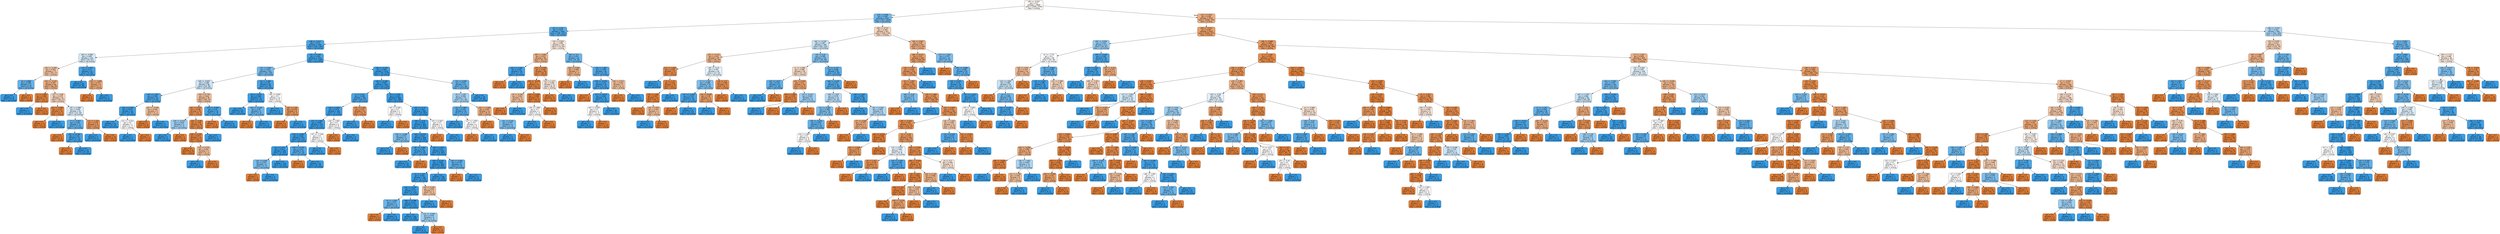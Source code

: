 digraph Tree {
node [shape=box, style="filled, rounded", color="black", fontname=helvetica] ;
edge [fontname=helvetica] ;
0 [label="x50 <= -0.207\ngini = 0.5\nsamples = 4800\nvalue = [2465, 2335]\nclass = smiling", fillcolor="#e581390d"] ;
1 [label="y29 <= 0.968\ngini = 0.346\nsamples = 2057\nvalue = [457, 1600]\nclass = not smiling", fillcolor="#399de5b6"] ;
0 -> 1 [labeldistance=2.5, labelangle=45, headlabel="True"] ;
2 [label="y8 <= -1.241\ngini = 0.215\nsamples = 1620\nvalue = [198, 1422]\nclass = not smiling", fillcolor="#399de5db"] ;
1 -> 2 ;
3 [label="y48 <= -0.317\ngini = 0.157\nsamples = 1491\nvalue = [128, 1363]\nclass = not smiling", fillcolor="#399de5e7"] ;
2 -> 3 ;
4 [label="y64 <= -0.094\ngini = 0.493\nsamples = 120\nvalue = [53, 67]\nclass = not smiling", fillcolor="#399de535"] ;
3 -> 4 ;
5 [label="x50 <= -0.259\ngini = 0.455\nsamples = 77\nvalue = [50, 27]\nclass = smiling", fillcolor="#e5813975"] ;
4 -> 5 ;
6 [label="y0 <= 0.899\ngini = 0.298\nsamples = 11\nvalue = [2, 9]\nclass = not smiling", fillcolor="#399de5c6"] ;
5 -> 6 ;
7 [label="gini = 0.0\nsamples = 9\nvalue = [0, 9]\nclass = not smiling", fillcolor="#399de5ff"] ;
6 -> 7 ;
8 [label="gini = 0.0\nsamples = 2\nvalue = [2, 0]\nclass = smiling", fillcolor="#e58139ff"] ;
6 -> 8 ;
9 [label="y63 <= -0.153\ngini = 0.397\nsamples = 66\nvalue = [48, 18]\nclass = smiling", fillcolor="#e581399f"] ;
5 -> 9 ;
10 [label="y1 <= -0.067\ngini = 0.083\nsamples = 23\nvalue = [22, 1]\nclass = smiling", fillcolor="#e58139f3"] ;
9 -> 10 ;
11 [label="gini = 0.0\nsamples = 1\nvalue = [0, 1]\nclass = not smiling", fillcolor="#399de5ff"] ;
10 -> 11 ;
12 [label="gini = 0.0\nsamples = 22\nvalue = [22, 0]\nclass = smiling", fillcolor="#e58139ff"] ;
10 -> 12 ;
13 [label="y57 <= -0.98\ngini = 0.478\nsamples = 43\nvalue = [26, 17]\nclass = smiling", fillcolor="#e5813958"] ;
9 -> 13 ;
14 [label="x20 <= -0.365\ngini = 0.133\nsamples = 14\nvalue = [13, 1]\nclass = smiling", fillcolor="#e58139eb"] ;
13 -> 14 ;
15 [label="gini = 0.0\nsamples = 13\nvalue = [13, 0]\nclass = smiling", fillcolor="#e58139ff"] ;
14 -> 15 ;
16 [label="gini = 0.0\nsamples = 1\nvalue = [0, 1]\nclass = not smiling", fillcolor="#399de5ff"] ;
14 -> 16 ;
17 [label="y35 <= 0.388\ngini = 0.495\nsamples = 29\nvalue = [13, 16]\nclass = not smiling", fillcolor="#399de530"] ;
13 -> 17 ;
18 [label="x7 <= -0.553\ngini = 0.291\nsamples = 17\nvalue = [3, 14]\nclass = not smiling", fillcolor="#399de5c8"] ;
17 -> 18 ;
19 [label="gini = 0.0\nsamples = 2\nvalue = [2, 0]\nclass = smiling", fillcolor="#e58139ff"] ;
18 -> 19 ;
20 [label="y62 <= -0.182\ngini = 0.124\nsamples = 15\nvalue = [1, 14]\nclass = not smiling", fillcolor="#399de5ed"] ;
18 -> 20 ;
21 [label="gini = 0.0\nsamples = 1\nvalue = [1, 0]\nclass = smiling", fillcolor="#e58139ff"] ;
20 -> 21 ;
22 [label="gini = 0.0\nsamples = 14\nvalue = [0, 14]\nclass = not smiling", fillcolor="#399de5ff"] ;
20 -> 22 ;
23 [label="x12 <= 1.193\ngini = 0.278\nsamples = 12\nvalue = [10, 2]\nclass = smiling", fillcolor="#e58139cc"] ;
17 -> 23 ;
24 [label="gini = 0.0\nsamples = 2\nvalue = [0, 2]\nclass = not smiling", fillcolor="#399de5ff"] ;
23 -> 24 ;
25 [label="gini = 0.0\nsamples = 10\nvalue = [10, 0]\nclass = smiling", fillcolor="#e58139ff"] ;
23 -> 25 ;
26 [label="y17 <= 1.455\ngini = 0.13\nsamples = 43\nvalue = [3, 40]\nclass = not smiling", fillcolor="#399de5ec"] ;
4 -> 26 ;
27 [label="gini = 0.0\nsamples = 39\nvalue = [0, 39]\nclass = not smiling", fillcolor="#399de5ff"] ;
26 -> 27 ;
28 [label="x18 <= -1.699\ngini = 0.375\nsamples = 4\nvalue = [3, 1]\nclass = smiling", fillcolor="#e58139aa"] ;
26 -> 28 ;
29 [label="gini = 0.0\nsamples = 3\nvalue = [3, 0]\nclass = smiling", fillcolor="#e58139ff"] ;
28 -> 29 ;
30 [label="gini = 0.0\nsamples = 1\nvalue = [0, 1]\nclass = not smiling", fillcolor="#399de5ff"] ;
28 -> 30 ;
31 [label="x52 <= 0.195\ngini = 0.103\nsamples = 1371\nvalue = [75, 1296]\nclass = not smiling", fillcolor="#399de5f0"] ;
3 -> 31 ;
32 [label="y53 <= 0.009\ngini = 0.353\nsamples = 153\nvalue = [35, 118]\nclass = not smiling", fillcolor="#399de5b3"] ;
31 -> 32 ;
33 [label="x49 <= -0.567\ngini = 0.489\nsamples = 68\nvalue = [29, 39]\nclass = not smiling", fillcolor="#399de541"] ;
32 -> 33 ;
34 [label="y45 <= 1.549\ngini = 0.185\nsamples = 29\nvalue = [3, 26]\nclass = not smiling", fillcolor="#399de5e2"] ;
33 -> 34 ;
35 [label="y34 <= 0.338\ngini = 0.074\nsamples = 26\nvalue = [1, 25]\nclass = not smiling", fillcolor="#399de5f5"] ;
34 -> 35 ;
36 [label="gini = 0.0\nsamples = 24\nvalue = [0, 24]\nclass = not smiling", fillcolor="#399de5ff"] ;
35 -> 36 ;
37 [label="x21 <= -0.414\ngini = 0.5\nsamples = 2\nvalue = [1, 1]\nclass = smiling", fillcolor="#e5813900"] ;
35 -> 37 ;
38 [label="gini = 0.0\nsamples = 1\nvalue = [0, 1]\nclass = not smiling", fillcolor="#399de5ff"] ;
37 -> 38 ;
39 [label="gini = 0.0\nsamples = 1\nvalue = [1, 0]\nclass = smiling", fillcolor="#e58139ff"] ;
37 -> 39 ;
40 [label="x67 <= -0.249\ngini = 0.444\nsamples = 3\nvalue = [2, 1]\nclass = smiling", fillcolor="#e581397f"] ;
34 -> 40 ;
41 [label="gini = 0.0\nsamples = 2\nvalue = [2, 0]\nclass = smiling", fillcolor="#e58139ff"] ;
40 -> 41 ;
42 [label="gini = 0.0\nsamples = 1\nvalue = [0, 1]\nclass = not smiling", fillcolor="#399de5ff"] ;
40 -> 42 ;
43 [label="x54 <= 0.778\ngini = 0.444\nsamples = 39\nvalue = [26, 13]\nclass = smiling", fillcolor="#e581397f"] ;
33 -> 43 ;
44 [label="x65 <= 0.153\ngini = 0.238\nsamples = 29\nvalue = [25, 4]\nclass = smiling", fillcolor="#e58139d6"] ;
43 -> 44 ;
45 [label="x39 <= -0.223\ngini = 0.444\nsamples = 3\nvalue = [1, 2]\nclass = not smiling", fillcolor="#399de57f"] ;
44 -> 45 ;
46 [label="gini = 0.0\nsamples = 2\nvalue = [0, 2]\nclass = not smiling", fillcolor="#399de5ff"] ;
45 -> 46 ;
47 [label="gini = 0.0\nsamples = 1\nvalue = [1, 0]\nclass = smiling", fillcolor="#e58139ff"] ;
45 -> 47 ;
48 [label="y63 <= -0.06\ngini = 0.142\nsamples = 26\nvalue = [24, 2]\nclass = smiling", fillcolor="#e58139ea"] ;
44 -> 48 ;
49 [label="y28 <= 1.274\ngini = 0.077\nsamples = 25\nvalue = [24, 1]\nclass = smiling", fillcolor="#e58139f4"] ;
48 -> 49 ;
50 [label="gini = 0.0\nsamples = 22\nvalue = [22, 0]\nclass = smiling", fillcolor="#e58139ff"] ;
49 -> 50 ;
51 [label="y14 <= 0.475\ngini = 0.444\nsamples = 3\nvalue = [2, 1]\nclass = smiling", fillcolor="#e581397f"] ;
49 -> 51 ;
52 [label="gini = 0.0\nsamples = 1\nvalue = [0, 1]\nclass = not smiling", fillcolor="#399de5ff"] ;
51 -> 52 ;
53 [label="gini = 0.0\nsamples = 2\nvalue = [2, 0]\nclass = smiling", fillcolor="#e58139ff"] ;
51 -> 53 ;
54 [label="gini = 0.0\nsamples = 1\nvalue = [0, 1]\nclass = not smiling", fillcolor="#399de5ff"] ;
48 -> 54 ;
55 [label="y55 <= -0.506\ngini = 0.18\nsamples = 10\nvalue = [1, 9]\nclass = not smiling", fillcolor="#399de5e3"] ;
43 -> 55 ;
56 [label="gini = 0.0\nsamples = 1\nvalue = [1, 0]\nclass = smiling", fillcolor="#e58139ff"] ;
55 -> 56 ;
57 [label="gini = 0.0\nsamples = 9\nvalue = [0, 9]\nclass = not smiling", fillcolor="#399de5ff"] ;
55 -> 57 ;
58 [label="y8 <= -1.266\ngini = 0.131\nsamples = 85\nvalue = [6, 79]\nclass = not smiling", fillcolor="#399de5ec"] ;
32 -> 58 ;
59 [label="y8 <= -1.274\ngini = 0.026\nsamples = 75\nvalue = [1, 74]\nclass = not smiling", fillcolor="#399de5fc"] ;
58 -> 59 ;
60 [label="gini = 0.0\nsamples = 70\nvalue = [0, 70]\nclass = not smiling", fillcolor="#399de5ff"] ;
59 -> 60 ;
61 [label="x50 <= -0.226\ngini = 0.32\nsamples = 5\nvalue = [1, 4]\nclass = not smiling", fillcolor="#399de5bf"] ;
59 -> 61 ;
62 [label="gini = 0.0\nsamples = 1\nvalue = [1, 0]\nclass = smiling", fillcolor="#e58139ff"] ;
61 -> 62 ;
63 [label="gini = 0.0\nsamples = 4\nvalue = [0, 4]\nclass = not smiling", fillcolor="#399de5ff"] ;
61 -> 63 ;
64 [label="x45 <= 0.692\ngini = 0.5\nsamples = 10\nvalue = [5, 5]\nclass = smiling", fillcolor="#e5813900"] ;
58 -> 64 ;
65 [label="gini = 0.0\nsamples = 4\nvalue = [0, 4]\nclass = not smiling", fillcolor="#399de5ff"] ;
64 -> 65 ;
66 [label="y42 <= 1.58\ngini = 0.278\nsamples = 6\nvalue = [5, 1]\nclass = smiling", fillcolor="#e58139cc"] ;
64 -> 66 ;
67 [label="gini = 0.0\nsamples = 5\nvalue = [5, 0]\nclass = smiling", fillcolor="#e58139ff"] ;
66 -> 67 ;
68 [label="gini = 0.0\nsamples = 1\nvalue = [0, 1]\nclass = not smiling", fillcolor="#399de5ff"] ;
66 -> 68 ;
69 [label="y66 <= -0.194\ngini = 0.064\nsamples = 1218\nvalue = [40, 1178]\nclass = not smiling", fillcolor="#399de5f6"] ;
31 -> 69 ;
70 [label="y48 <= -0.188\ngini = 0.049\nsamples = 1161\nvalue = [29, 1132]\nclass = not smiling", fillcolor="#399de5f8"] ;
69 -> 70 ;
71 [label="y1 <= 0.911\ngini = 0.168\nsamples = 195\nvalue = [18, 177]\nclass = not smiling", fillcolor="#399de5e5"] ;
70 -> 71 ;
72 [label="y18 <= 1.928\ngini = 0.074\nsamples = 182\nvalue = [7, 175]\nclass = not smiling", fillcolor="#399de5f5"] ;
71 -> 72 ;
73 [label="y37 <= 1.506\ngini = 0.044\nsamples = 176\nvalue = [4, 172]\nclass = not smiling", fillcolor="#399de5f9"] ;
72 -> 73 ;
74 [label="x49 <= -0.487\ngini = 0.034\nsamples = 174\nvalue = [3, 171]\nclass = not smiling", fillcolor="#399de5fb"] ;
73 -> 74 ;
75 [label="y21 <= 1.577\ngini = 0.013\nsamples = 158\nvalue = [1, 157]\nclass = not smiling", fillcolor="#399de5fd"] ;
74 -> 75 ;
76 [label="y35 <= 0.356\ngini = 0.375\nsamples = 4\nvalue = [1, 3]\nclass = not smiling", fillcolor="#399de5aa"] ;
75 -> 76 ;
77 [label="gini = 0.0\nsamples = 1\nvalue = [1, 0]\nclass = smiling", fillcolor="#e58139ff"] ;
76 -> 77 ;
78 [label="gini = 0.0\nsamples = 3\nvalue = [0, 3]\nclass = not smiling", fillcolor="#399de5ff"] ;
76 -> 78 ;
79 [label="gini = 0.0\nsamples = 154\nvalue = [0, 154]\nclass = not smiling", fillcolor="#399de5ff"] ;
75 -> 79 ;
80 [label="x49 <= -0.479\ngini = 0.219\nsamples = 16\nvalue = [2, 14]\nclass = not smiling", fillcolor="#399de5db"] ;
74 -> 80 ;
81 [label="gini = 0.0\nsamples = 2\nvalue = [2, 0]\nclass = smiling", fillcolor="#e58139ff"] ;
80 -> 81 ;
82 [label="gini = 0.0\nsamples = 14\nvalue = [0, 14]\nclass = not smiling", fillcolor="#399de5ff"] ;
80 -> 82 ;
83 [label="x37 <= -1.138\ngini = 0.5\nsamples = 2\nvalue = [1, 1]\nclass = smiling", fillcolor="#e5813900"] ;
73 -> 83 ;
84 [label="gini = 0.0\nsamples = 1\nvalue = [0, 1]\nclass = not smiling", fillcolor="#399de5ff"] ;
83 -> 84 ;
85 [label="gini = 0.0\nsamples = 1\nvalue = [1, 0]\nclass = smiling", fillcolor="#e58139ff"] ;
83 -> 85 ;
86 [label="y18 <= 1.942\ngini = 0.5\nsamples = 6\nvalue = [3, 3]\nclass = smiling", fillcolor="#e5813900"] ;
72 -> 86 ;
87 [label="gini = 0.0\nsamples = 3\nvalue = [3, 0]\nclass = smiling", fillcolor="#e58139ff"] ;
86 -> 87 ;
88 [label="gini = 0.0\nsamples = 3\nvalue = [0, 3]\nclass = not smiling", fillcolor="#399de5ff"] ;
86 -> 88 ;
89 [label="y34 <= 0.256\ngini = 0.26\nsamples = 13\nvalue = [11, 2]\nclass = smiling", fillcolor="#e58139d1"] ;
71 -> 89 ;
90 [label="gini = 0.0\nsamples = 2\nvalue = [0, 2]\nclass = not smiling", fillcolor="#399de5ff"] ;
89 -> 90 ;
91 [label="gini = 0.0\nsamples = 11\nvalue = [11, 0]\nclass = smiling", fillcolor="#e58139ff"] ;
89 -> 91 ;
92 [label="x3 <= -2.782\ngini = 0.023\nsamples = 966\nvalue = [11, 955]\nclass = not smiling", fillcolor="#399de5fc"] ;
70 -> 92 ;
93 [label="x47 <= 0.335\ngini = 0.5\nsamples = 2\nvalue = [1, 1]\nclass = smiling", fillcolor="#e5813900"] ;
92 -> 93 ;
94 [label="gini = 0.0\nsamples = 1\nvalue = [0, 1]\nclass = not smiling", fillcolor="#399de5ff"] ;
93 -> 94 ;
95 [label="gini = 0.0\nsamples = 1\nvalue = [1, 0]\nclass = smiling", fillcolor="#e58139ff"] ;
93 -> 95 ;
96 [label="y67 <= -0.15\ngini = 0.021\nsamples = 964\nvalue = [10, 954]\nclass = not smiling", fillcolor="#399de5fc"] ;
92 -> 96 ;
97 [label="x50 <= -0.31\ngini = 0.019\nsamples = 962\nvalue = [9, 953]\nclass = not smiling", fillcolor="#399de5fd"] ;
96 -> 97 ;
98 [label="y59 <= -0.396\ngini = 0.375\nsamples = 4\nvalue = [1, 3]\nclass = not smiling", fillcolor="#399de5aa"] ;
97 -> 98 ;
99 [label="gini = 0.0\nsamples = 3\nvalue = [0, 3]\nclass = not smiling", fillcolor="#399de5ff"] ;
98 -> 99 ;
100 [label="gini = 0.0\nsamples = 1\nvalue = [1, 0]\nclass = smiling", fillcolor="#e58139ff"] ;
98 -> 100 ;
101 [label="x64 <= 0.579\ngini = 0.017\nsamples = 958\nvalue = [8, 950]\nclass = not smiling", fillcolor="#399de5fd"] ;
97 -> 101 ;
102 [label="x60 <= -0.881\ngini = 0.122\nsamples = 46\nvalue = [3, 43]\nclass = not smiling", fillcolor="#399de5ed"] ;
101 -> 102 ;
103 [label="gini = 0.0\nsamples = 43\nvalue = [0, 43]\nclass = not smiling", fillcolor="#399de5ff"] ;
102 -> 103 ;
104 [label="gini = 0.0\nsamples = 3\nvalue = [3, 0]\nclass = smiling", fillcolor="#e58139ff"] ;
102 -> 104 ;
105 [label="y40 <= 1.602\ngini = 0.011\nsamples = 912\nvalue = [5, 907]\nclass = not smiling", fillcolor="#399de5fe"] ;
101 -> 105 ;
106 [label="x64 <= 0.722\ngini = 0.009\nsamples = 906\nvalue = [4, 902]\nclass = not smiling", fillcolor="#399de5fe"] ;
105 -> 106 ;
107 [label="x5 <= -1.197\ngini = 0.043\nsamples = 180\nvalue = [4, 176]\nclass = not smiling", fillcolor="#399de5f9"] ;
106 -> 107 ;
108 [label="y62 <= -0.178\ngini = 0.022\nsamples = 177\nvalue = [2, 175]\nclass = not smiling", fillcolor="#399de5fc"] ;
107 -> 108 ;
109 [label="x5 <= -1.505\ngini = 0.32\nsamples = 5\nvalue = [1, 4]\nclass = not smiling", fillcolor="#399de5bf"] ;
108 -> 109 ;
110 [label="gini = 0.0\nsamples = 1\nvalue = [1, 0]\nclass = smiling", fillcolor="#e58139ff"] ;
109 -> 110 ;
111 [label="gini = 0.0\nsamples = 4\nvalue = [0, 4]\nclass = not smiling", fillcolor="#399de5ff"] ;
109 -> 111 ;
112 [label="x48 <= -0.786\ngini = 0.012\nsamples = 172\nvalue = [1, 171]\nclass = not smiling", fillcolor="#399de5fe"] ;
108 -> 112 ;
113 [label="gini = 0.0\nsamples = 169\nvalue = [0, 169]\nclass = not smiling", fillcolor="#399de5ff"] ;
112 -> 113 ;
114 [label="x21 <= -0.495\ngini = 0.444\nsamples = 3\nvalue = [1, 2]\nclass = not smiling", fillcolor="#399de57f"] ;
112 -> 114 ;
115 [label="gini = 0.0\nsamples = 2\nvalue = [0, 2]\nclass = not smiling", fillcolor="#399de5ff"] ;
114 -> 115 ;
116 [label="gini = 0.0\nsamples = 1\nvalue = [1, 0]\nclass = smiling", fillcolor="#e58139ff"] ;
114 -> 116 ;
117 [label="y33 <= 0.245\ngini = 0.444\nsamples = 3\nvalue = [2, 1]\nclass = smiling", fillcolor="#e581397f"] ;
107 -> 117 ;
118 [label="gini = 0.0\nsamples = 1\nvalue = [0, 1]\nclass = not smiling", fillcolor="#399de5ff"] ;
117 -> 118 ;
119 [label="gini = 0.0\nsamples = 2\nvalue = [2, 0]\nclass = smiling", fillcolor="#e58139ff"] ;
117 -> 119 ;
120 [label="gini = 0.0\nsamples = 726\nvalue = [0, 726]\nclass = not smiling", fillcolor="#399de5ff"] ;
106 -> 120 ;
121 [label="x40 <= -0.556\ngini = 0.278\nsamples = 6\nvalue = [1, 5]\nclass = not smiling", fillcolor="#399de5cc"] ;
105 -> 121 ;
122 [label="gini = 0.0\nsamples = 1\nvalue = [1, 0]\nclass = smiling", fillcolor="#e58139ff"] ;
121 -> 122 ;
123 [label="gini = 0.0\nsamples = 5\nvalue = [0, 5]\nclass = not smiling", fillcolor="#399de5ff"] ;
121 -> 123 ;
124 [label="x53 <= 0.567\ngini = 0.5\nsamples = 2\nvalue = [1, 1]\nclass = smiling", fillcolor="#e5813900"] ;
96 -> 124 ;
125 [label="gini = 0.0\nsamples = 1\nvalue = [1, 0]\nclass = smiling", fillcolor="#e58139ff"] ;
124 -> 125 ;
126 [label="gini = 0.0\nsamples = 1\nvalue = [0, 1]\nclass = not smiling", fillcolor="#399de5ff"] ;
124 -> 126 ;
127 [label="y54 <= 0.009\ngini = 0.311\nsamples = 57\nvalue = [11, 46]\nclass = not smiling", fillcolor="#399de5c2"] ;
69 -> 127 ;
128 [label="y9 <= -1.257\ngini = 0.458\nsamples = 31\nvalue = [11, 20]\nclass = not smiling", fillcolor="#399de573"] ;
127 -> 128 ;
129 [label="y21 <= 1.993\ngini = 0.255\nsamples = 20\nvalue = [3, 17]\nclass = not smiling", fillcolor="#399de5d2"] ;
128 -> 129 ;
130 [label="gini = 0.0\nsamples = 14\nvalue = [0, 14]\nclass = not smiling", fillcolor="#399de5ff"] ;
129 -> 130 ;
131 [label="y17 <= 1.929\ngini = 0.5\nsamples = 6\nvalue = [3, 3]\nclass = smiling", fillcolor="#e5813900"] ;
129 -> 131 ;
132 [label="gini = 0.0\nsamples = 3\nvalue = [3, 0]\nclass = smiling", fillcolor="#e58139ff"] ;
131 -> 132 ;
133 [label="gini = 0.0\nsamples = 3\nvalue = [0, 3]\nclass = not smiling", fillcolor="#399de5ff"] ;
131 -> 133 ;
134 [label="y56 <= -0.366\ngini = 0.397\nsamples = 11\nvalue = [8, 3]\nclass = smiling", fillcolor="#e581399f"] ;
128 -> 134 ;
135 [label="gini = 0.0\nsamples = 7\nvalue = [7, 0]\nclass = smiling", fillcolor="#e58139ff"] ;
134 -> 135 ;
136 [label="x52 <= 0.239\ngini = 0.375\nsamples = 4\nvalue = [1, 3]\nclass = not smiling", fillcolor="#399de5aa"] ;
134 -> 136 ;
137 [label="gini = 0.0\nsamples = 3\nvalue = [0, 3]\nclass = not smiling", fillcolor="#399de5ff"] ;
136 -> 137 ;
138 [label="gini = 0.0\nsamples = 1\nvalue = [1, 0]\nclass = smiling", fillcolor="#e58139ff"] ;
136 -> 138 ;
139 [label="gini = 0.0\nsamples = 26\nvalue = [0, 26]\nclass = not smiling", fillcolor="#399de5ff"] ;
127 -> 139 ;
140 [label="x54 <= 0.818\ngini = 0.496\nsamples = 129\nvalue = [70, 59]\nclass = smiling", fillcolor="#e5813928"] ;
2 -> 140 ;
141 [label="x60 <= -0.861\ngini = 0.412\nsamples = 86\nvalue = [61, 25]\nclass = smiling", fillcolor="#e5813996"] ;
140 -> 141 ;
142 [label="y63 <= -0.181\ngini = 0.105\nsamples = 18\nvalue = [1, 17]\nclass = not smiling", fillcolor="#399de5f0"] ;
141 -> 142 ;
143 [label="gini = 0.0\nsamples = 1\nvalue = [1, 0]\nclass = smiling", fillcolor="#e58139ff"] ;
142 -> 143 ;
144 [label="gini = 0.0\nsamples = 17\nvalue = [0, 17]\nclass = not smiling", fillcolor="#399de5ff"] ;
142 -> 144 ;
145 [label="y53 <= 0.093\ngini = 0.208\nsamples = 68\nvalue = [60, 8]\nclass = smiling", fillcolor="#e58139dd"] ;
141 -> 145 ;
146 [label="x49 <= -0.559\ngini = 0.1\nsamples = 57\nvalue = [54, 3]\nclass = smiling", fillcolor="#e58139f1"] ;
145 -> 146 ;
147 [label="x8 <= -0.164\ngini = 0.444\nsamples = 6\nvalue = [4, 2]\nclass = smiling", fillcolor="#e581397f"] ;
146 -> 147 ;
148 [label="gini = 0.0\nsamples = 4\nvalue = [4, 0]\nclass = smiling", fillcolor="#e58139ff"] ;
147 -> 148 ;
149 [label="gini = 0.0\nsamples = 2\nvalue = [0, 2]\nclass = not smiling", fillcolor="#399de5ff"] ;
147 -> 149 ;
150 [label="y24 <= 2.038\ngini = 0.038\nsamples = 51\nvalue = [50, 1]\nclass = smiling", fillcolor="#e58139fa"] ;
146 -> 150 ;
151 [label="y26 <= 1.884\ngini = 0.5\nsamples = 2\nvalue = [1, 1]\nclass = smiling", fillcolor="#e5813900"] ;
150 -> 151 ;
152 [label="gini = 0.0\nsamples = 1\nvalue = [0, 1]\nclass = not smiling", fillcolor="#399de5ff"] ;
151 -> 152 ;
153 [label="gini = 0.0\nsamples = 1\nvalue = [1, 0]\nclass = smiling", fillcolor="#e58139ff"] ;
151 -> 153 ;
154 [label="gini = 0.0\nsamples = 49\nvalue = [49, 0]\nclass = smiling", fillcolor="#e58139ff"] ;
150 -> 154 ;
155 [label="x15 <= 1.471\ngini = 0.496\nsamples = 11\nvalue = [6, 5]\nclass = smiling", fillcolor="#e581392a"] ;
145 -> 155 ;
156 [label="gini = 0.0\nsamples = 6\nvalue = [6, 0]\nclass = smiling", fillcolor="#e58139ff"] ;
155 -> 156 ;
157 [label="gini = 0.0\nsamples = 5\nvalue = [0, 5]\nclass = not smiling", fillcolor="#399de5ff"] ;
155 -> 157 ;
158 [label="y64 <= -0.1\ngini = 0.331\nsamples = 43\nvalue = [9, 34]\nclass = not smiling", fillcolor="#399de5bb"] ;
140 -> 158 ;
159 [label="y60 <= 0.056\ngini = 0.408\nsamples = 7\nvalue = [5, 2]\nclass = smiling", fillcolor="#e5813999"] ;
158 -> 159 ;
160 [label="gini = 0.0\nsamples = 5\nvalue = [5, 0]\nclass = smiling", fillcolor="#e58139ff"] ;
159 -> 160 ;
161 [label="gini = 0.0\nsamples = 2\nvalue = [0, 2]\nclass = not smiling", fillcolor="#399de5ff"] ;
159 -> 161 ;
162 [label="y43 <= 1.865\ngini = 0.198\nsamples = 36\nvalue = [4, 32]\nclass = not smiling", fillcolor="#399de5df"] ;
158 -> 162 ;
163 [label="x50 <= -0.255\ngini = 0.114\nsamples = 33\nvalue = [2, 31]\nclass = not smiling", fillcolor="#399de5ef"] ;
162 -> 163 ;
164 [label="gini = 0.0\nsamples = 1\nvalue = [1, 0]\nclass = smiling", fillcolor="#e58139ff"] ;
163 -> 164 ;
165 [label="y57 <= -0.612\ngini = 0.061\nsamples = 32\nvalue = [1, 31]\nclass = not smiling", fillcolor="#399de5f7"] ;
163 -> 165 ;
166 [label="x62 <= 0.029\ngini = 0.5\nsamples = 2\nvalue = [1, 1]\nclass = smiling", fillcolor="#e5813900"] ;
165 -> 166 ;
167 [label="gini = 0.0\nsamples = 1\nvalue = [0, 1]\nclass = not smiling", fillcolor="#399de5ff"] ;
166 -> 167 ;
168 [label="gini = 0.0\nsamples = 1\nvalue = [1, 0]\nclass = smiling", fillcolor="#e58139ff"] ;
166 -> 168 ;
169 [label="gini = 0.0\nsamples = 30\nvalue = [0, 30]\nclass = not smiling", fillcolor="#399de5ff"] ;
165 -> 169 ;
170 [label="x66 <= 0.012\ngini = 0.444\nsamples = 3\nvalue = [2, 1]\nclass = smiling", fillcolor="#e581397f"] ;
162 -> 170 ;
171 [label="gini = 0.0\nsamples = 2\nvalue = [2, 0]\nclass = smiling", fillcolor="#e58139ff"] ;
170 -> 171 ;
172 [label="gini = 0.0\nsamples = 1\nvalue = [0, 1]\nclass = not smiling", fillcolor="#399de5ff"] ;
170 -> 172 ;
173 [label="x60 <= -0.721\ngini = 0.483\nsamples = 437\nvalue = [259, 178]\nclass = smiling", fillcolor="#e5813950"] ;
1 -> 173 ;
174 [label="y62 <= -0.149\ngini = 0.487\nsamples = 196\nvalue = [82, 114]\nclass = not smiling", fillcolor="#399de548"] ;
173 -> 174 ;
175 [label="y54 <= -0.122\ngini = 0.414\nsamples = 65\nvalue = [46, 19]\nclass = smiling", fillcolor="#e5813996"] ;
174 -> 175 ;
176 [label="y11 <= -1.067\ngini = 0.193\nsamples = 37\nvalue = [33, 4]\nclass = smiling", fillcolor="#e58139e0"] ;
175 -> 176 ;
177 [label="gini = 0.0\nsamples = 2\nvalue = [0, 2]\nclass = not smiling", fillcolor="#399de5ff"] ;
176 -> 177 ;
178 [label="x3 <= -1.73\ngini = 0.108\nsamples = 35\nvalue = [33, 2]\nclass = smiling", fillcolor="#e58139f0"] ;
176 -> 178 ;
179 [label="y28 <= 1.326\ngini = 0.057\nsamples = 34\nvalue = [33, 1]\nclass = smiling", fillcolor="#e58139f7"] ;
178 -> 179 ;
180 [label="gini = 0.0\nsamples = 31\nvalue = [31, 0]\nclass = smiling", fillcolor="#e58139ff"] ;
179 -> 180 ;
181 [label="y30 <= 0.801\ngini = 0.444\nsamples = 3\nvalue = [2, 1]\nclass = smiling", fillcolor="#e581397f"] ;
179 -> 181 ;
182 [label="gini = 0.0\nsamples = 1\nvalue = [0, 1]\nclass = not smiling", fillcolor="#399de5ff"] ;
181 -> 182 ;
183 [label="gini = 0.0\nsamples = 2\nvalue = [2, 0]\nclass = smiling", fillcolor="#e58139ff"] ;
181 -> 183 ;
184 [label="gini = 0.0\nsamples = 1\nvalue = [0, 1]\nclass = not smiling", fillcolor="#399de5ff"] ;
178 -> 184 ;
185 [label="y65 <= -0.13\ngini = 0.497\nsamples = 28\nvalue = [13, 15]\nclass = not smiling", fillcolor="#399de522"] ;
175 -> 185 ;
186 [label="y7 <= -1.243\ngini = 0.388\nsamples = 19\nvalue = [5, 14]\nclass = not smiling", fillcolor="#399de5a4"] ;
185 -> 186 ;
187 [label="x37 <= -1.418\ngini = 0.133\nsamples = 14\nvalue = [1, 13]\nclass = not smiling", fillcolor="#399de5eb"] ;
186 -> 187 ;
188 [label="gini = 0.0\nsamples = 1\nvalue = [1, 0]\nclass = smiling", fillcolor="#e58139ff"] ;
187 -> 188 ;
189 [label="gini = 0.0\nsamples = 13\nvalue = [0, 13]\nclass = not smiling", fillcolor="#399de5ff"] ;
187 -> 189 ;
190 [label="y30 <= 0.648\ngini = 0.32\nsamples = 5\nvalue = [4, 1]\nclass = smiling", fillcolor="#e58139bf"] ;
186 -> 190 ;
191 [label="gini = 0.0\nsamples = 1\nvalue = [0, 1]\nclass = not smiling", fillcolor="#399de5ff"] ;
190 -> 191 ;
192 [label="gini = 0.0\nsamples = 4\nvalue = [4, 0]\nclass = smiling", fillcolor="#e58139ff"] ;
190 -> 192 ;
193 [label="x32 <= -0.2\ngini = 0.198\nsamples = 9\nvalue = [8, 1]\nclass = smiling", fillcolor="#e58139df"] ;
185 -> 193 ;
194 [label="gini = 0.0\nsamples = 8\nvalue = [8, 0]\nclass = smiling", fillcolor="#e58139ff"] ;
193 -> 194 ;
195 [label="gini = 0.0\nsamples = 1\nvalue = [0, 1]\nclass = not smiling", fillcolor="#399de5ff"] ;
193 -> 195 ;
196 [label="x53 <= 0.45\ngini = 0.399\nsamples = 131\nvalue = [36, 95]\nclass = not smiling", fillcolor="#399de59e"] ;
174 -> 196 ;
197 [label="x1 <= -2.669\ngini = 0.486\nsamples = 36\nvalue = [21, 15]\nclass = smiling", fillcolor="#e5813949"] ;
196 -> 197 ;
198 [label="y42 <= 1.671\ngini = 0.278\nsamples = 12\nvalue = [2, 10]\nclass = not smiling", fillcolor="#399de5cc"] ;
197 -> 198 ;
199 [label="gini = 0.0\nsamples = 10\nvalue = [0, 10]\nclass = not smiling", fillcolor="#399de5ff"] ;
198 -> 199 ;
200 [label="gini = 0.0\nsamples = 2\nvalue = [2, 0]\nclass = smiling", fillcolor="#e58139ff"] ;
198 -> 200 ;
201 [label="y31 <= 0.534\ngini = 0.33\nsamples = 24\nvalue = [19, 5]\nclass = smiling", fillcolor="#e58139bc"] ;
197 -> 201 ;
202 [label="x60 <= -0.843\ngini = 0.105\nsamples = 18\nvalue = [17, 1]\nclass = smiling", fillcolor="#e58139f0"] ;
201 -> 202 ;
203 [label="gini = 0.0\nsamples = 1\nvalue = [0, 1]\nclass = not smiling", fillcolor="#399de5ff"] ;
202 -> 203 ;
204 [label="gini = 0.0\nsamples = 17\nvalue = [17, 0]\nclass = smiling", fillcolor="#e58139ff"] ;
202 -> 204 ;
205 [label="y4 <= -0.122\ngini = 0.444\nsamples = 6\nvalue = [2, 4]\nclass = not smiling", fillcolor="#399de57f"] ;
201 -> 205 ;
206 [label="gini = 0.0\nsamples = 4\nvalue = [0, 4]\nclass = not smiling", fillcolor="#399de5ff"] ;
205 -> 206 ;
207 [label="gini = 0.0\nsamples = 2\nvalue = [2, 0]\nclass = smiling", fillcolor="#e58139ff"] ;
205 -> 207 ;
208 [label="y7 <= -1.113\ngini = 0.266\nsamples = 95\nvalue = [15, 80]\nclass = not smiling", fillcolor="#399de5cf"] ;
196 -> 208 ;
209 [label="y60 <= -0.159\ngini = 0.227\nsamples = 92\nvalue = [12, 80]\nclass = not smiling", fillcolor="#399de5d9"] ;
208 -> 209 ;
210 [label="y38 <= 1.553\ngini = 0.476\nsamples = 23\nvalue = [9, 14]\nclass = not smiling", fillcolor="#399de55b"] ;
209 -> 210 ;
211 [label="x21 <= -0.281\ngini = 0.388\nsamples = 19\nvalue = [5, 14]\nclass = not smiling", fillcolor="#399de5a4"] ;
210 -> 211 ;
212 [label="x50 <= -0.246\ngini = 0.291\nsamples = 17\nvalue = [3, 14]\nclass = not smiling", fillcolor="#399de5c8"] ;
211 -> 212 ;
213 [label="y24 <= 1.897\ngini = 0.5\nsamples = 6\nvalue = [3, 3]\nclass = smiling", fillcolor="#e5813900"] ;
212 -> 213 ;
214 [label="gini = 0.0\nsamples = 3\nvalue = [0, 3]\nclass = not smiling", fillcolor="#399de5ff"] ;
213 -> 214 ;
215 [label="gini = 0.0\nsamples = 3\nvalue = [3, 0]\nclass = smiling", fillcolor="#e58139ff"] ;
213 -> 215 ;
216 [label="gini = 0.0\nsamples = 11\nvalue = [0, 11]\nclass = not smiling", fillcolor="#399de5ff"] ;
212 -> 216 ;
217 [label="gini = 0.0\nsamples = 2\nvalue = [2, 0]\nclass = smiling", fillcolor="#e58139ff"] ;
211 -> 217 ;
218 [label="gini = 0.0\nsamples = 4\nvalue = [4, 0]\nclass = smiling", fillcolor="#e58139ff"] ;
210 -> 218 ;
219 [label="y28 <= 1.345\ngini = 0.083\nsamples = 69\nvalue = [3, 66]\nclass = not smiling", fillcolor="#399de5f3"] ;
209 -> 219 ;
220 [label="gini = 0.0\nsamples = 61\nvalue = [0, 61]\nclass = not smiling", fillcolor="#399de5ff"] ;
219 -> 220 ;
221 [label="y52 <= 0.058\ngini = 0.469\nsamples = 8\nvalue = [3, 5]\nclass = not smiling", fillcolor="#399de566"] ;
219 -> 221 ;
222 [label="x27 <= 0.046\ngini = 0.375\nsamples = 4\nvalue = [3, 1]\nclass = smiling", fillcolor="#e58139aa"] ;
221 -> 222 ;
223 [label="gini = 0.0\nsamples = 3\nvalue = [3, 0]\nclass = smiling", fillcolor="#e58139ff"] ;
222 -> 223 ;
224 [label="gini = 0.0\nsamples = 1\nvalue = [0, 1]\nclass = not smiling", fillcolor="#399de5ff"] ;
222 -> 224 ;
225 [label="gini = 0.0\nsamples = 4\nvalue = [0, 4]\nclass = not smiling", fillcolor="#399de5ff"] ;
221 -> 225 ;
226 [label="gini = 0.0\nsamples = 3\nvalue = [3, 0]\nclass = smiling", fillcolor="#e58139ff"] ;
208 -> 226 ;
227 [label="x64 <= 0.832\ngini = 0.39\nsamples = 241\nvalue = [177, 64]\nclass = smiling", fillcolor="#e58139a3"] ;
173 -> 227 ;
228 [label="y64 <= 0.111\ngini = 0.31\nsamples = 209\nvalue = [169, 40]\nclass = smiling", fillcolor="#e58139c3"] ;
227 -> 228 ;
229 [label="y48 <= 0.043\ngini = 0.284\nsamples = 204\nvalue = [169, 35]\nclass = smiling", fillcolor="#e58139ca"] ;
228 -> 229 ;
230 [label="y6 <= -1.493\ngini = 0.262\nsamples = 200\nvalue = [169, 31]\nclass = smiling", fillcolor="#e58139d0"] ;
229 -> 230 ;
231 [label="y60 <= -0.42\ngini = 0.375\nsamples = 4\nvalue = [1, 3]\nclass = not smiling", fillcolor="#399de5aa"] ;
230 -> 231 ;
232 [label="gini = 0.0\nsamples = 1\nvalue = [1, 0]\nclass = smiling", fillcolor="#e58139ff"] ;
231 -> 232 ;
233 [label="gini = 0.0\nsamples = 3\nvalue = [0, 3]\nclass = not smiling", fillcolor="#399de5ff"] ;
231 -> 233 ;
234 [label="y26 <= 1.469\ngini = 0.245\nsamples = 196\nvalue = [168, 28]\nclass = smiling", fillcolor="#e58139d4"] ;
230 -> 234 ;
235 [label="gini = 0.0\nsamples = 2\nvalue = [0, 2]\nclass = not smiling", fillcolor="#399de5ff"] ;
234 -> 235 ;
236 [label="y54 <= 0.009\ngini = 0.232\nsamples = 194\nvalue = [168, 26]\nclass = smiling", fillcolor="#e58139d8"] ;
234 -> 236 ;
237 [label="y48 <= -0.204\ngini = 0.187\nsamples = 172\nvalue = [154, 18]\nclass = smiling", fillcolor="#e58139e1"] ;
236 -> 237 ;
238 [label="y61 <= -0.222\ngini = 0.028\nsamples = 70\nvalue = [69, 1]\nclass = smiling", fillcolor="#e58139fb"] ;
237 -> 238 ;
239 [label="y59 <= -0.428\ngini = 0.278\nsamples = 6\nvalue = [5, 1]\nclass = smiling", fillcolor="#e58139cc"] ;
238 -> 239 ;
240 [label="gini = 0.0\nsamples = 5\nvalue = [5, 0]\nclass = smiling", fillcolor="#e58139ff"] ;
239 -> 240 ;
241 [label="gini = 0.0\nsamples = 1\nvalue = [0, 1]\nclass = not smiling", fillcolor="#399de5ff"] ;
239 -> 241 ;
242 [label="gini = 0.0\nsamples = 64\nvalue = [64, 0]\nclass = smiling", fillcolor="#e58139ff"] ;
238 -> 242 ;
243 [label="y4 <= -0.43\ngini = 0.278\nsamples = 102\nvalue = [85, 17]\nclass = smiling", fillcolor="#e58139cc"] ;
237 -> 243 ;
244 [label="x10 <= 0.979\ngini = 0.498\nsamples = 17\nvalue = [8, 9]\nclass = not smiling", fillcolor="#399de51c"] ;
243 -> 244 ;
245 [label="y0 <= 1.411\ngini = 0.219\nsamples = 8\nvalue = [7, 1]\nclass = smiling", fillcolor="#e58139db"] ;
244 -> 245 ;
246 [label="gini = 0.0\nsamples = 7\nvalue = [7, 0]\nclass = smiling", fillcolor="#e58139ff"] ;
245 -> 246 ;
247 [label="gini = 0.0\nsamples = 1\nvalue = [0, 1]\nclass = not smiling", fillcolor="#399de5ff"] ;
245 -> 247 ;
248 [label="y42 <= 1.579\ngini = 0.198\nsamples = 9\nvalue = [1, 8]\nclass = not smiling", fillcolor="#399de5df"] ;
244 -> 248 ;
249 [label="gini = 0.0\nsamples = 8\nvalue = [0, 8]\nclass = not smiling", fillcolor="#399de5ff"] ;
248 -> 249 ;
250 [label="gini = 0.0\nsamples = 1\nvalue = [1, 0]\nclass = smiling", fillcolor="#e58139ff"] ;
248 -> 250 ;
251 [label="x53 <= 0.544\ngini = 0.171\nsamples = 85\nvalue = [77, 8]\nclass = smiling", fillcolor="#e58139e5"] ;
243 -> 251 ;
252 [label="y48 <= -0.026\ngini = 0.1\nsamples = 76\nvalue = [72, 4]\nclass = smiling", fillcolor="#e58139f1"] ;
251 -> 252 ;
253 [label="x35 <= 0.47\ngini = 0.056\nsamples = 69\nvalue = [67, 2]\nclass = smiling", fillcolor="#e58139f7"] ;
252 -> 253 ;
254 [label="y28 <= 1.371\ngini = 0.03\nsamples = 66\nvalue = [65, 1]\nclass = smiling", fillcolor="#e58139fb"] ;
253 -> 254 ;
255 [label="gini = 0.0\nsamples = 61\nvalue = [61, 0]\nclass = smiling", fillcolor="#e58139ff"] ;
254 -> 255 ;
256 [label="x58 <= -0.233\ngini = 0.32\nsamples = 5\nvalue = [4, 1]\nclass = smiling", fillcolor="#e58139bf"] ;
254 -> 256 ;
257 [label="gini = 0.0\nsamples = 1\nvalue = [0, 1]\nclass = not smiling", fillcolor="#399de5ff"] ;
256 -> 257 ;
258 [label="gini = 0.0\nsamples = 4\nvalue = [4, 0]\nclass = smiling", fillcolor="#e58139ff"] ;
256 -> 258 ;
259 [label="x58 <= -0.246\ngini = 0.444\nsamples = 3\nvalue = [2, 1]\nclass = smiling", fillcolor="#e581397f"] ;
253 -> 259 ;
260 [label="gini = 0.0\nsamples = 2\nvalue = [2, 0]\nclass = smiling", fillcolor="#e58139ff"] ;
259 -> 260 ;
261 [label="gini = 0.0\nsamples = 1\nvalue = [0, 1]\nclass = not smiling", fillcolor="#399de5ff"] ;
259 -> 261 ;
262 [label="y18 <= 2.129\ngini = 0.408\nsamples = 7\nvalue = [5, 2]\nclass = smiling", fillcolor="#e5813999"] ;
252 -> 262 ;
263 [label="gini = 0.0\nsamples = 2\nvalue = [0, 2]\nclass = not smiling", fillcolor="#399de5ff"] ;
262 -> 263 ;
264 [label="gini = 0.0\nsamples = 5\nvalue = [5, 0]\nclass = smiling", fillcolor="#e58139ff"] ;
262 -> 264 ;
265 [label="y4 <= -0.2\ngini = 0.494\nsamples = 9\nvalue = [5, 4]\nclass = smiling", fillcolor="#e5813933"] ;
251 -> 265 ;
266 [label="gini = 0.0\nsamples = 4\nvalue = [0, 4]\nclass = not smiling", fillcolor="#399de5ff"] ;
265 -> 266 ;
267 [label="gini = 0.0\nsamples = 5\nvalue = [5, 0]\nclass = smiling", fillcolor="#e58139ff"] ;
265 -> 267 ;
268 [label="y42 <= 1.632\ngini = 0.463\nsamples = 22\nvalue = [14, 8]\nclass = smiling", fillcolor="#e581396d"] ;
236 -> 268 ;
269 [label="y13 <= 0.419\ngini = 0.219\nsamples = 8\nvalue = [1, 7]\nclass = not smiling", fillcolor="#399de5db"] ;
268 -> 269 ;
270 [label="gini = 0.0\nsamples = 7\nvalue = [0, 7]\nclass = not smiling", fillcolor="#399de5ff"] ;
269 -> 270 ;
271 [label="gini = 0.0\nsamples = 1\nvalue = [1, 0]\nclass = smiling", fillcolor="#e58139ff"] ;
269 -> 271 ;
272 [label="x31 <= -0.421\ngini = 0.133\nsamples = 14\nvalue = [13, 1]\nclass = smiling", fillcolor="#e58139eb"] ;
268 -> 272 ;
273 [label="gini = 0.0\nsamples = 13\nvalue = [13, 0]\nclass = smiling", fillcolor="#e58139ff"] ;
272 -> 273 ;
274 [label="gini = 0.0\nsamples = 1\nvalue = [0, 1]\nclass = not smiling", fillcolor="#399de5ff"] ;
272 -> 274 ;
275 [label="gini = 0.0\nsamples = 4\nvalue = [0, 4]\nclass = not smiling", fillcolor="#399de5ff"] ;
229 -> 275 ;
276 [label="gini = 0.0\nsamples = 5\nvalue = [0, 5]\nclass = not smiling", fillcolor="#399de5ff"] ;
228 -> 276 ;
277 [label="x37 <= -1.164\ngini = 0.375\nsamples = 32\nvalue = [8, 24]\nclass = not smiling", fillcolor="#399de5aa"] ;
227 -> 277 ;
278 [label="gini = 0.0\nsamples = 3\nvalue = [3, 0]\nclass = smiling", fillcolor="#e58139ff"] ;
277 -> 278 ;
279 [label="x36 <= -0.896\ngini = 0.285\nsamples = 29\nvalue = [5, 24]\nclass = not smiling", fillcolor="#399de5ca"] ;
277 -> 279 ;
280 [label="y30 <= 0.651\ngini = 0.142\nsamples = 26\nvalue = [2, 24]\nclass = not smiling", fillcolor="#399de5ea"] ;
279 -> 280 ;
281 [label="gini = 0.0\nsamples = 1\nvalue = [1, 0]\nclass = smiling", fillcolor="#e58139ff"] ;
280 -> 281 ;
282 [label="x37 <= -1.123\ngini = 0.077\nsamples = 25\nvalue = [1, 24]\nclass = not smiling", fillcolor="#399de5f4"] ;
280 -> 282 ;
283 [label="x20 <= -0.963\ngini = 0.5\nsamples = 2\nvalue = [1, 1]\nclass = smiling", fillcolor="#e5813900"] ;
282 -> 283 ;
284 [label="gini = 0.0\nsamples = 1\nvalue = [0, 1]\nclass = not smiling", fillcolor="#399de5ff"] ;
283 -> 284 ;
285 [label="gini = 0.0\nsamples = 1\nvalue = [1, 0]\nclass = smiling", fillcolor="#e58139ff"] ;
283 -> 285 ;
286 [label="gini = 0.0\nsamples = 23\nvalue = [0, 23]\nclass = not smiling", fillcolor="#399de5ff"] ;
282 -> 286 ;
287 [label="gini = 0.0\nsamples = 3\nvalue = [3, 0]\nclass = smiling", fillcolor="#e58139ff"] ;
279 -> 287 ;
288 [label="x53 <= 0.555\ngini = 0.392\nsamples = 2743\nvalue = [2008, 735]\nclass = smiling", fillcolor="#e58139a2"] ;
0 -> 288 [labeldistance=2.5, labelangle=-45, headlabel="False"] ;
289 [label="x49 <= -0.574\ngini = 0.307\nsamples = 2253\nvalue = [1826, 427]\nclass = smiling", fillcolor="#e58139c3"] ;
288 -> 289 ;
290 [label="y60 <= -0.059\ngini = 0.432\nsamples = 127\nvalue = [40, 87]\nclass = not smiling", fillcolor="#399de58a"] ;
289 -> 290 ;
291 [label="x5 <= -1.772\ngini = 0.5\nsamples = 69\nvalue = [34, 35]\nclass = not smiling", fillcolor="#399de507"] ;
290 -> 291 ;
292 [label="x60 <= -0.93\ngini = 0.434\nsamples = 44\nvalue = [30, 14]\nclass = smiling", fillcolor="#e5813988"] ;
291 -> 292 ;
293 [label="y25 <= 1.854\ngini = 0.486\nsamples = 24\nvalue = [10, 14]\nclass = not smiling", fillcolor="#399de549"] ;
292 -> 293 ;
294 [label="gini = 0.0\nsamples = 6\nvalue = [6, 0]\nclass = smiling", fillcolor="#e58139ff"] ;
293 -> 294 ;
295 [label="y8 <= -1.2\ngini = 0.346\nsamples = 18\nvalue = [4, 14]\nclass = not smiling", fillcolor="#399de5b6"] ;
293 -> 295 ;
296 [label="x58 <= -0.234\ngini = 0.124\nsamples = 15\nvalue = [1, 14]\nclass = not smiling", fillcolor="#399de5ed"] ;
295 -> 296 ;
297 [label="gini = 0.0\nsamples = 14\nvalue = [0, 14]\nclass = not smiling", fillcolor="#399de5ff"] ;
296 -> 297 ;
298 [label="gini = 0.0\nsamples = 1\nvalue = [1, 0]\nclass = smiling", fillcolor="#e58139ff"] ;
296 -> 298 ;
299 [label="gini = 0.0\nsamples = 3\nvalue = [3, 0]\nclass = smiling", fillcolor="#e58139ff"] ;
295 -> 299 ;
300 [label="gini = 0.0\nsamples = 20\nvalue = [20, 0]\nclass = smiling", fillcolor="#e58139ff"] ;
292 -> 300 ;
301 [label="x60 <= -0.864\ngini = 0.269\nsamples = 25\nvalue = [4, 21]\nclass = not smiling", fillcolor="#399de5ce"] ;
291 -> 301 ;
302 [label="y47 <= 1.232\ngini = 0.095\nsamples = 20\nvalue = [1, 19]\nclass = not smiling", fillcolor="#399de5f2"] ;
301 -> 302 ;
303 [label="gini = 0.0\nsamples = 1\nvalue = [1, 0]\nclass = smiling", fillcolor="#e58139ff"] ;
302 -> 303 ;
304 [label="gini = 0.0\nsamples = 19\nvalue = [0, 19]\nclass = not smiling", fillcolor="#399de5ff"] ;
302 -> 304 ;
305 [label="y31 <= 0.389\ngini = 0.48\nsamples = 5\nvalue = [3, 2]\nclass = smiling", fillcolor="#e5813955"] ;
301 -> 305 ;
306 [label="gini = 0.0\nsamples = 3\nvalue = [3, 0]\nclass = smiling", fillcolor="#e58139ff"] ;
305 -> 306 ;
307 [label="gini = 0.0\nsamples = 2\nvalue = [0, 2]\nclass = not smiling", fillcolor="#399de5ff"] ;
305 -> 307 ;
308 [label="y65 <= -0.149\ngini = 0.185\nsamples = 58\nvalue = [6, 52]\nclass = not smiling", fillcolor="#399de5e2"] ;
290 -> 308 ;
309 [label="y32 <= 0.424\ngini = 0.105\nsamples = 54\nvalue = [3, 51]\nclass = not smiling", fillcolor="#399de5f0"] ;
308 -> 309 ;
310 [label="gini = 0.0\nsamples = 49\nvalue = [0, 49]\nclass = not smiling", fillcolor="#399de5ff"] ;
309 -> 310 ;
311 [label="x36 <= -1.021\ngini = 0.48\nsamples = 5\nvalue = [3, 2]\nclass = smiling", fillcolor="#e5813955"] ;
309 -> 311 ;
312 [label="gini = 0.0\nsamples = 3\nvalue = [3, 0]\nclass = smiling", fillcolor="#e58139ff"] ;
311 -> 312 ;
313 [label="gini = 0.0\nsamples = 2\nvalue = [0, 2]\nclass = not smiling", fillcolor="#399de5ff"] ;
311 -> 313 ;
314 [label="x38 <= -0.472\ngini = 0.375\nsamples = 4\nvalue = [3, 1]\nclass = smiling", fillcolor="#e58139aa"] ;
308 -> 314 ;
315 [label="gini = 0.0\nsamples = 3\nvalue = [3, 0]\nclass = smiling", fillcolor="#e58139ff"] ;
314 -> 315 ;
316 [label="gini = 0.0\nsamples = 1\nvalue = [0, 1]\nclass = not smiling", fillcolor="#399de5ff"] ;
314 -> 316 ;
317 [label="y48 <= -0.086\ngini = 0.269\nsamples = 2126\nvalue = [1786, 340]\nclass = smiling", fillcolor="#e58139ce"] ;
289 -> 317 ;
318 [label="y7 <= -1.239\ngini = 0.157\nsamples = 1307\nvalue = [1195, 112]\nclass = smiling", fillcolor="#e58139e7"] ;
317 -> 318 ;
319 [label="y48 <= -0.205\ngini = 0.235\nsamples = 639\nvalue = [552, 87]\nclass = smiling", fillcolor="#e58139d7"] ;
318 -> 319 ;
320 [label="y30 <= 0.565\ngini = 0.114\nsamples = 428\nvalue = [402, 26]\nclass = smiling", fillcolor="#e58139ef"] ;
319 -> 320 ;
321 [label="x17 <= -2.054\ngini = 0.492\nsamples = 16\nvalue = [7, 9]\nclass = not smiling", fillcolor="#399de539"] ;
320 -> 321 ;
322 [label="gini = 0.0\nsamples = 7\nvalue = [0, 7]\nclass = not smiling", fillcolor="#399de5ff"] ;
321 -> 322 ;
323 [label="x50 <= -0.201\ngini = 0.346\nsamples = 9\nvalue = [7, 2]\nclass = smiling", fillcolor="#e58139b6"] ;
321 -> 323 ;
324 [label="gini = 0.0\nsamples = 2\nvalue = [0, 2]\nclass = not smiling", fillcolor="#399de5ff"] ;
323 -> 324 ;
325 [label="gini = 0.0\nsamples = 7\nvalue = [7, 0]\nclass = smiling", fillcolor="#e58139ff"] ;
323 -> 325 ;
326 [label="x66 <= 0.292\ngini = 0.079\nsamples = 412\nvalue = [395, 17]\nclass = smiling", fillcolor="#e58139f4"] ;
320 -> 326 ;
327 [label="x31 <= -0.646\ngini = 0.075\nsamples = 411\nvalue = [395, 16]\nclass = smiling", fillcolor="#e58139f5"] ;
326 -> 327 ;
328 [label="gini = 0.0\nsamples = 1\nvalue = [0, 1]\nclass = not smiling", fillcolor="#399de5ff"] ;
327 -> 328 ;
329 [label="x50 <= -0.195\ngini = 0.07\nsamples = 410\nvalue = [395, 15]\nclass = smiling", fillcolor="#e58139f5"] ;
327 -> 329 ;
330 [label="y29 <= 0.963\ngini = 0.203\nsamples = 87\nvalue = [77, 10]\nclass = smiling", fillcolor="#e58139de"] ;
329 -> 330 ;
331 [label="y58 <= -0.556\ngini = 0.383\nsamples = 31\nvalue = [23, 8]\nclass = smiling", fillcolor="#e58139a6"] ;
330 -> 331 ;
332 [label="x60 <= -0.826\ngini = 0.095\nsamples = 20\nvalue = [19, 1]\nclass = smiling", fillcolor="#e58139f2"] ;
331 -> 332 ;
333 [label="gini = 0.0\nsamples = 1\nvalue = [0, 1]\nclass = not smiling", fillcolor="#399de5ff"] ;
332 -> 333 ;
334 [label="gini = 0.0\nsamples = 19\nvalue = [19, 0]\nclass = smiling", fillcolor="#e58139ff"] ;
332 -> 334 ;
335 [label="x38 <= -1.062\ngini = 0.463\nsamples = 11\nvalue = [4, 7]\nclass = not smiling", fillcolor="#399de56d"] ;
331 -> 335 ;
336 [label="y23 <= 2.196\ngini = 0.444\nsamples = 6\nvalue = [4, 2]\nclass = smiling", fillcolor="#e581397f"] ;
335 -> 336 ;
337 [label="gini = 0.0\nsamples = 4\nvalue = [4, 0]\nclass = smiling", fillcolor="#e58139ff"] ;
336 -> 337 ;
338 [label="gini = 0.0\nsamples = 2\nvalue = [0, 2]\nclass = not smiling", fillcolor="#399de5ff"] ;
336 -> 338 ;
339 [label="gini = 0.0\nsamples = 5\nvalue = [0, 5]\nclass = not smiling", fillcolor="#399de5ff"] ;
335 -> 339 ;
340 [label="x32 <= -0.144\ngini = 0.069\nsamples = 56\nvalue = [54, 2]\nclass = smiling", fillcolor="#e58139f6"] ;
330 -> 340 ;
341 [label="x50 <= -0.205\ngini = 0.036\nsamples = 55\nvalue = [54, 1]\nclass = smiling", fillcolor="#e58139fa"] ;
340 -> 341 ;
342 [label="y49 <= -0.093\ngini = 0.32\nsamples = 5\nvalue = [4, 1]\nclass = smiling", fillcolor="#e58139bf"] ;
341 -> 342 ;
343 [label="gini = 0.0\nsamples = 1\nvalue = [0, 1]\nclass = not smiling", fillcolor="#399de5ff"] ;
342 -> 343 ;
344 [label="gini = 0.0\nsamples = 4\nvalue = [4, 0]\nclass = smiling", fillcolor="#e58139ff"] ;
342 -> 344 ;
345 [label="gini = 0.0\nsamples = 50\nvalue = [50, 0]\nclass = smiling", fillcolor="#e58139ff"] ;
341 -> 345 ;
346 [label="gini = 0.0\nsamples = 1\nvalue = [0, 1]\nclass = not smiling", fillcolor="#399de5ff"] ;
340 -> 346 ;
347 [label="y63 <= -0.087\ngini = 0.03\nsamples = 323\nvalue = [318, 5]\nclass = smiling", fillcolor="#e58139fb"] ;
329 -> 347 ;
348 [label="gini = 0.0\nsamples = 268\nvalue = [268, 0]\nclass = smiling", fillcolor="#e58139ff"] ;
347 -> 348 ;
349 [label="y47 <= 1.386\ngini = 0.165\nsamples = 55\nvalue = [50, 5]\nclass = smiling", fillcolor="#e58139e6"] ;
347 -> 349 ;
350 [label="x39 <= -1.053\ngini = 0.32\nsamples = 5\nvalue = [1, 4]\nclass = not smiling", fillcolor="#399de5bf"] ;
349 -> 350 ;
351 [label="gini = 0.0\nsamples = 1\nvalue = [1, 0]\nclass = smiling", fillcolor="#e58139ff"] ;
350 -> 351 ;
352 [label="gini = 0.0\nsamples = 4\nvalue = [0, 4]\nclass = not smiling", fillcolor="#399de5ff"] ;
350 -> 352 ;
353 [label="y35 <= 0.457\ngini = 0.039\nsamples = 50\nvalue = [49, 1]\nclass = smiling", fillcolor="#e58139fa"] ;
349 -> 353 ;
354 [label="y64 <= -0.118\ngini = 0.444\nsamples = 3\nvalue = [2, 1]\nclass = smiling", fillcolor="#e581397f"] ;
353 -> 354 ;
355 [label="gini = 0.0\nsamples = 2\nvalue = [2, 0]\nclass = smiling", fillcolor="#e58139ff"] ;
354 -> 355 ;
356 [label="gini = 0.0\nsamples = 1\nvalue = [0, 1]\nclass = not smiling", fillcolor="#399de5ff"] ;
354 -> 356 ;
357 [label="gini = 0.0\nsamples = 47\nvalue = [47, 0]\nclass = smiling", fillcolor="#e58139ff"] ;
353 -> 357 ;
358 [label="gini = 0.0\nsamples = 1\nvalue = [0, 1]\nclass = not smiling", fillcolor="#399de5ff"] ;
326 -> 358 ;
359 [label="y29 <= 0.982\ngini = 0.411\nsamples = 211\nvalue = [150, 61]\nclass = smiling", fillcolor="#e5813997"] ;
319 -> 359 ;
360 [label="x50 <= -0.18\ngini = 0.497\nsamples = 80\nvalue = [37, 43]\nclass = not smiling", fillcolor="#399de524"] ;
359 -> 360 ;
361 [label="y58 <= -0.44\ngini = 0.448\nsamples = 59\nvalue = [20, 39]\nclass = not smiling", fillcolor="#399de57c"] ;
360 -> 361 ;
362 [label="y31 <= 0.494\ngini = 0.266\nsamples = 38\nvalue = [6, 32]\nclass = not smiling", fillcolor="#399de5cf"] ;
361 -> 362 ;
363 [label="x45 <= 1.442\ngini = 0.198\nsamples = 36\nvalue = [4, 32]\nclass = not smiling", fillcolor="#399de5df"] ;
362 -> 363 ;
364 [label="y62 <= -0.194\ngini = 0.157\nsamples = 35\nvalue = [3, 32]\nclass = not smiling", fillcolor="#399de5e7"] ;
363 -> 364 ;
365 [label="gini = 0.0\nsamples = 1\nvalue = [1, 0]\nclass = smiling", fillcolor="#e58139ff"] ;
364 -> 365 ;
366 [label="x61 <= -0.238\ngini = 0.111\nsamples = 34\nvalue = [2, 32]\nclass = not smiling", fillcolor="#399de5ef"] ;
364 -> 366 ;
367 [label="y46 <= 1.304\ngini = 0.5\nsamples = 2\nvalue = [1, 1]\nclass = smiling", fillcolor="#e5813900"] ;
366 -> 367 ;
368 [label="gini = 0.0\nsamples = 1\nvalue = [0, 1]\nclass = not smiling", fillcolor="#399de5ff"] ;
367 -> 368 ;
369 [label="gini = 0.0\nsamples = 1\nvalue = [1, 0]\nclass = smiling", fillcolor="#e58139ff"] ;
367 -> 369 ;
370 [label="x52 <= 0.181\ngini = 0.061\nsamples = 32\nvalue = [1, 31]\nclass = not smiling", fillcolor="#399de5f7"] ;
366 -> 370 ;
371 [label="x5 <= -1.343\ngini = 0.32\nsamples = 5\nvalue = [1, 4]\nclass = not smiling", fillcolor="#399de5bf"] ;
370 -> 371 ;
372 [label="gini = 0.0\nsamples = 4\nvalue = [0, 4]\nclass = not smiling", fillcolor="#399de5ff"] ;
371 -> 372 ;
373 [label="gini = 0.0\nsamples = 1\nvalue = [1, 0]\nclass = smiling", fillcolor="#e58139ff"] ;
371 -> 373 ;
374 [label="gini = 0.0\nsamples = 27\nvalue = [0, 27]\nclass = not smiling", fillcolor="#399de5ff"] ;
370 -> 374 ;
375 [label="gini = 0.0\nsamples = 1\nvalue = [1, 0]\nclass = smiling", fillcolor="#e58139ff"] ;
363 -> 375 ;
376 [label="gini = 0.0\nsamples = 2\nvalue = [2, 0]\nclass = smiling", fillcolor="#e58139ff"] ;
362 -> 376 ;
377 [label="x25 <= 0.981\ngini = 0.444\nsamples = 21\nvalue = [14, 7]\nclass = smiling", fillcolor="#e581397f"] ;
361 -> 377 ;
378 [label="gini = 0.0\nsamples = 4\nvalue = [0, 4]\nclass = not smiling", fillcolor="#399de5ff"] ;
377 -> 378 ;
379 [label="y59 <= -0.281\ngini = 0.291\nsamples = 17\nvalue = [14, 3]\nclass = smiling", fillcolor="#e58139c8"] ;
377 -> 379 ;
380 [label="gini = 0.0\nsamples = 13\nvalue = [13, 0]\nclass = smiling", fillcolor="#e58139ff"] ;
379 -> 380 ;
381 [label="y60 <= -0.111\ngini = 0.375\nsamples = 4\nvalue = [1, 3]\nclass = not smiling", fillcolor="#399de5aa"] ;
379 -> 381 ;
382 [label="gini = 0.0\nsamples = 3\nvalue = [0, 3]\nclass = not smiling", fillcolor="#399de5ff"] ;
381 -> 382 ;
383 [label="gini = 0.0\nsamples = 1\nvalue = [1, 0]\nclass = smiling", fillcolor="#e58139ff"] ;
381 -> 383 ;
384 [label="x15 <= 2.396\ngini = 0.308\nsamples = 21\nvalue = [17, 4]\nclass = smiling", fillcolor="#e58139c3"] ;
360 -> 384 ;
385 [label="y58 <= -0.679\ngini = 0.188\nsamples = 19\nvalue = [17, 2]\nclass = smiling", fillcolor="#e58139e1"] ;
384 -> 385 ;
386 [label="gini = 0.0\nsamples = 1\nvalue = [0, 1]\nclass = not smiling", fillcolor="#399de5ff"] ;
385 -> 386 ;
387 [label="y60 <= -0.1\ngini = 0.105\nsamples = 18\nvalue = [17, 1]\nclass = smiling", fillcolor="#e58139f0"] ;
385 -> 387 ;
388 [label="gini = 0.0\nsamples = 17\nvalue = [17, 0]\nclass = smiling", fillcolor="#e58139ff"] ;
387 -> 388 ;
389 [label="gini = 0.0\nsamples = 1\nvalue = [0, 1]\nclass = not smiling", fillcolor="#399de5ff"] ;
387 -> 389 ;
390 [label="gini = 0.0\nsamples = 2\nvalue = [0, 2]\nclass = not smiling", fillcolor="#399de5ff"] ;
384 -> 390 ;
391 [label="x64 <= 0.72\ngini = 0.237\nsamples = 131\nvalue = [113, 18]\nclass = smiling", fillcolor="#e58139d6"] ;
359 -> 391 ;
392 [label="y26 <= 2.122\ngini = 0.137\nsamples = 108\nvalue = [100, 8]\nclass = smiling", fillcolor="#e58139eb"] ;
391 -> 392 ;
393 [label="x49 <= -0.549\ngini = 0.092\nsamples = 104\nvalue = [99, 5]\nclass = smiling", fillcolor="#e58139f2"] ;
392 -> 393 ;
394 [label="y7 <= -1.386\ngini = 0.375\nsamples = 4\nvalue = [1, 3]\nclass = not smiling", fillcolor="#399de5aa"] ;
393 -> 394 ;
395 [label="gini = 0.0\nsamples = 1\nvalue = [1, 0]\nclass = smiling", fillcolor="#e58139ff"] ;
394 -> 395 ;
396 [label="gini = 0.0\nsamples = 3\nvalue = [0, 3]\nclass = not smiling", fillcolor="#399de5ff"] ;
394 -> 396 ;
397 [label="y28 <= 1.225\ngini = 0.039\nsamples = 100\nvalue = [98, 2]\nclass = smiling", fillcolor="#e58139fa"] ;
393 -> 397 ;
398 [label="x7 <= -0.57\ngini = 0.5\nsamples = 2\nvalue = [1, 1]\nclass = smiling", fillcolor="#e5813900"] ;
397 -> 398 ;
399 [label="gini = 0.0\nsamples = 1\nvalue = [1, 0]\nclass = smiling", fillcolor="#e58139ff"] ;
398 -> 399 ;
400 [label="gini = 0.0\nsamples = 1\nvalue = [0, 1]\nclass = not smiling", fillcolor="#399de5ff"] ;
398 -> 400 ;
401 [label="y62 <= -0.2\ngini = 0.02\nsamples = 98\nvalue = [97, 1]\nclass = smiling", fillcolor="#e58139fc"] ;
397 -> 401 ;
402 [label="y55 <= -0.45\ngini = 0.5\nsamples = 2\nvalue = [1, 1]\nclass = smiling", fillcolor="#e5813900"] ;
401 -> 402 ;
403 [label="gini = 0.0\nsamples = 1\nvalue = [1, 0]\nclass = smiling", fillcolor="#e58139ff"] ;
402 -> 403 ;
404 [label="gini = 0.0\nsamples = 1\nvalue = [0, 1]\nclass = not smiling", fillcolor="#399de5ff"] ;
402 -> 404 ;
405 [label="gini = 0.0\nsamples = 96\nvalue = [96, 0]\nclass = smiling", fillcolor="#e58139ff"] ;
401 -> 405 ;
406 [label="x40 <= -1.059\ngini = 0.375\nsamples = 4\nvalue = [1, 3]\nclass = not smiling", fillcolor="#399de5aa"] ;
392 -> 406 ;
407 [label="gini = 0.0\nsamples = 1\nvalue = [1, 0]\nclass = smiling", fillcolor="#e58139ff"] ;
406 -> 407 ;
408 [label="gini = 0.0\nsamples = 3\nvalue = [0, 3]\nclass = not smiling", fillcolor="#399de5ff"] ;
406 -> 408 ;
409 [label="y4 <= -0.368\ngini = 0.491\nsamples = 23\nvalue = [13, 10]\nclass = smiling", fillcolor="#e581393b"] ;
391 -> 409 ;
410 [label="y58 <= -0.32\ngini = 0.375\nsamples = 12\nvalue = [3, 9]\nclass = not smiling", fillcolor="#399de5aa"] ;
409 -> 410 ;
411 [label="y21 <= 1.834\ngini = 0.18\nsamples = 10\nvalue = [1, 9]\nclass = not smiling", fillcolor="#399de5e3"] ;
410 -> 411 ;
412 [label="gini = 0.0\nsamples = 1\nvalue = [1, 0]\nclass = smiling", fillcolor="#e58139ff"] ;
411 -> 412 ;
413 [label="gini = 0.0\nsamples = 9\nvalue = [0, 9]\nclass = not smiling", fillcolor="#399de5ff"] ;
411 -> 413 ;
414 [label="gini = 0.0\nsamples = 2\nvalue = [2, 0]\nclass = smiling", fillcolor="#e58139ff"] ;
410 -> 414 ;
415 [label="y28 <= 1.251\ngini = 0.165\nsamples = 11\nvalue = [10, 1]\nclass = smiling", fillcolor="#e58139e6"] ;
409 -> 415 ;
416 [label="gini = 0.0\nsamples = 1\nvalue = [0, 1]\nclass = not smiling", fillcolor="#399de5ff"] ;
415 -> 416 ;
417 [label="gini = 0.0\nsamples = 10\nvalue = [10, 0]\nclass = smiling", fillcolor="#e58139ff"] ;
415 -> 417 ;
418 [label="x18 <= -2.639\ngini = 0.072\nsamples = 668\nvalue = [643, 25]\nclass = smiling", fillcolor="#e58139f5"] ;
318 -> 418 ;
419 [label="gini = 0.0\nsamples = 1\nvalue = [0, 1]\nclass = not smiling", fillcolor="#399de5ff"] ;
418 -> 419 ;
420 [label="x53 <= 0.509\ngini = 0.069\nsamples = 667\nvalue = [643, 24]\nclass = smiling", fillcolor="#e58139f5"] ;
418 -> 420 ;
421 [label="y33 <= 0.232\ngini = 0.031\nsamples = 513\nvalue = [505, 8]\nclass = smiling", fillcolor="#e58139fb"] ;
420 -> 421 ;
422 [label="y58 <= -0.569\ngini = 0.266\nsamples = 19\nvalue = [16, 3]\nclass = smiling", fillcolor="#e58139cf"] ;
421 -> 422 ;
423 [label="gini = 0.0\nsamples = 3\nvalue = [0, 3]\nclass = not smiling", fillcolor="#399de5ff"] ;
422 -> 423 ;
424 [label="gini = 0.0\nsamples = 16\nvalue = [16, 0]\nclass = smiling", fillcolor="#e58139ff"] ;
422 -> 424 ;
425 [label="y54 <= 0.064\ngini = 0.02\nsamples = 494\nvalue = [489, 5]\nclass = smiling", fillcolor="#e58139fc"] ;
421 -> 425 ;
426 [label="y4 <= -0.516\ngini = 0.005\nsamples = 425\nvalue = [424, 1]\nclass = smiling", fillcolor="#e58139fe"] ;
425 -> 426 ;
427 [label="x16 <= 1.611\ngini = 0.142\nsamples = 13\nvalue = [12, 1]\nclass = smiling", fillcolor="#e58139ea"] ;
426 -> 427 ;
428 [label="gini = 0.0\nsamples = 12\nvalue = [12, 0]\nclass = smiling", fillcolor="#e58139ff"] ;
427 -> 428 ;
429 [label="gini = 0.0\nsamples = 1\nvalue = [0, 1]\nclass = not smiling", fillcolor="#399de5ff"] ;
427 -> 429 ;
430 [label="gini = 0.0\nsamples = 412\nvalue = [412, 0]\nclass = smiling", fillcolor="#e58139ff"] ;
426 -> 430 ;
431 [label="x29 <= -0.157\ngini = 0.109\nsamples = 69\nvalue = [65, 4]\nclass = smiling", fillcolor="#e58139ef"] ;
425 -> 431 ;
432 [label="gini = 0.0\nsamples = 58\nvalue = [58, 0]\nclass = smiling", fillcolor="#e58139ff"] ;
431 -> 432 ;
433 [label="x5 <= -1.495\ngini = 0.463\nsamples = 11\nvalue = [7, 4]\nclass = smiling", fillcolor="#e581396d"] ;
431 -> 433 ;
434 [label="gini = 0.0\nsamples = 6\nvalue = [6, 0]\nclass = smiling", fillcolor="#e58139ff"] ;
433 -> 434 ;
435 [label="y14 <= 1.252\ngini = 0.32\nsamples = 5\nvalue = [1, 4]\nclass = not smiling", fillcolor="#399de5bf"] ;
433 -> 435 ;
436 [label="gini = 0.0\nsamples = 4\nvalue = [0, 4]\nclass = not smiling", fillcolor="#399de5ff"] ;
435 -> 436 ;
437 [label="gini = 0.0\nsamples = 1\nvalue = [1, 0]\nclass = smiling", fillcolor="#e58139ff"] ;
435 -> 437 ;
438 [label="x3 <= -1.627\ngini = 0.186\nsamples = 154\nvalue = [138, 16]\nclass = smiling", fillcolor="#e58139e1"] ;
420 -> 438 ;
439 [label="y55 <= -0.332\ngini = 0.494\nsamples = 9\nvalue = [5, 4]\nclass = smiling", fillcolor="#e5813933"] ;
438 -> 439 ;
440 [label="gini = 0.0\nsamples = 5\nvalue = [5, 0]\nclass = smiling", fillcolor="#e58139ff"] ;
439 -> 440 ;
441 [label="gini = 0.0\nsamples = 4\nvalue = [0, 4]\nclass = not smiling", fillcolor="#399de5ff"] ;
439 -> 441 ;
442 [label="y54 <= 0.082\ngini = 0.152\nsamples = 145\nvalue = [133, 12]\nclass = smiling", fillcolor="#e58139e8"] ;
438 -> 442 ;
443 [label="y45 <= 1.642\ngini = 0.103\nsamples = 128\nvalue = [121, 7]\nclass = smiling", fillcolor="#e58139f0"] ;
442 -> 443 ;
444 [label="y46 <= 1.516\ngini = 0.206\nsamples = 60\nvalue = [53, 7]\nclass = smiling", fillcolor="#e58139dd"] ;
443 -> 444 ;
445 [label="y29 <= 1.117\ngini = 0.107\nsamples = 53\nvalue = [50, 3]\nclass = smiling", fillcolor="#e58139f0"] ;
444 -> 445 ;
446 [label="y48 <= -0.087\ngini = 0.074\nsamples = 52\nvalue = [50, 2]\nclass = smiling", fillcolor="#e58139f5"] ;
445 -> 446 ;
447 [label="y66 <= -0.142\ngini = 0.038\nsamples = 51\nvalue = [50, 1]\nclass = smiling", fillcolor="#e58139fa"] ;
446 -> 447 ;
448 [label="gini = 0.0\nsamples = 49\nvalue = [49, 0]\nclass = smiling", fillcolor="#e58139ff"] ;
447 -> 448 ;
449 [label="x14 <= 2.991\ngini = 0.5\nsamples = 2\nvalue = [1, 1]\nclass = smiling", fillcolor="#e5813900"] ;
447 -> 449 ;
450 [label="gini = 0.0\nsamples = 1\nvalue = [1, 0]\nclass = smiling", fillcolor="#e58139ff"] ;
449 -> 450 ;
451 [label="gini = 0.0\nsamples = 1\nvalue = [0, 1]\nclass = not smiling", fillcolor="#399de5ff"] ;
449 -> 451 ;
452 [label="gini = 0.0\nsamples = 1\nvalue = [0, 1]\nclass = not smiling", fillcolor="#399de5ff"] ;
446 -> 452 ;
453 [label="gini = 0.0\nsamples = 1\nvalue = [0, 1]\nclass = not smiling", fillcolor="#399de5ff"] ;
445 -> 453 ;
454 [label="y35 <= 0.446\ngini = 0.49\nsamples = 7\nvalue = [3, 4]\nclass = not smiling", fillcolor="#399de540"] ;
444 -> 454 ;
455 [label="gini = 0.0\nsamples = 4\nvalue = [0, 4]\nclass = not smiling", fillcolor="#399de5ff"] ;
454 -> 455 ;
456 [label="gini = 0.0\nsamples = 3\nvalue = [3, 0]\nclass = smiling", fillcolor="#e58139ff"] ;
454 -> 456 ;
457 [label="gini = 0.0\nsamples = 68\nvalue = [68, 0]\nclass = smiling", fillcolor="#e58139ff"] ;
443 -> 457 ;
458 [label="y44 <= 1.907\ngini = 0.415\nsamples = 17\nvalue = [12, 5]\nclass = smiling", fillcolor="#e5813995"] ;
442 -> 458 ;
459 [label="y17 <= 1.534\ngini = 0.278\nsamples = 6\nvalue = [1, 5]\nclass = not smiling", fillcolor="#399de5cc"] ;
458 -> 459 ;
460 [label="gini = 0.0\nsamples = 1\nvalue = [1, 0]\nclass = smiling", fillcolor="#e58139ff"] ;
459 -> 460 ;
461 [label="gini = 0.0\nsamples = 5\nvalue = [0, 5]\nclass = not smiling", fillcolor="#399de5ff"] ;
459 -> 461 ;
462 [label="gini = 0.0\nsamples = 11\nvalue = [11, 0]\nclass = smiling", fillcolor="#e58139ff"] ;
458 -> 462 ;
463 [label="y7 <= -1.167\ngini = 0.402\nsamples = 819\nvalue = [591, 228]\nclass = smiling", fillcolor="#e581399d"] ;
317 -> 463 ;
464 [label="y32 <= 0.402\ngini = 0.497\nsamples = 208\nvalue = [96, 112]\nclass = not smiling", fillcolor="#399de524"] ;
463 -> 464 ;
465 [label="y64 <= -0.065\ngini = 0.344\nsamples = 104\nvalue = [23, 81]\nclass = not smiling", fillcolor="#399de5b7"] ;
464 -> 465 ;
466 [label="y67 <= -0.197\ngini = 0.486\nsamples = 48\nvalue = [20, 28]\nclass = not smiling", fillcolor="#399de549"] ;
465 -> 466 ;
467 [label="y7 <= -1.191\ngini = 0.293\nsamples = 28\nvalue = [5, 23]\nclass = not smiling", fillcolor="#399de5c8"] ;
466 -> 467 ;
468 [label="x60 <= -0.514\ngini = 0.153\nsamples = 24\nvalue = [2, 22]\nclass = not smiling", fillcolor="#399de5e8"] ;
467 -> 468 ;
469 [label="x50 <= -0.205\ngini = 0.083\nsamples = 23\nvalue = [1, 22]\nclass = not smiling", fillcolor="#399de5f3"] ;
468 -> 469 ;
470 [label="gini = 0.0\nsamples = 1\nvalue = [1, 0]\nclass = smiling", fillcolor="#e58139ff"] ;
469 -> 470 ;
471 [label="gini = 0.0\nsamples = 22\nvalue = [0, 22]\nclass = not smiling", fillcolor="#399de5ff"] ;
469 -> 471 ;
472 [label="gini = 0.0\nsamples = 1\nvalue = [1, 0]\nclass = smiling", fillcolor="#e58139ff"] ;
468 -> 472 ;
473 [label="y65 <= -0.231\ngini = 0.375\nsamples = 4\nvalue = [3, 1]\nclass = smiling", fillcolor="#e58139aa"] ;
467 -> 473 ;
474 [label="gini = 0.0\nsamples = 3\nvalue = [3, 0]\nclass = smiling", fillcolor="#e58139ff"] ;
473 -> 474 ;
475 [label="gini = 0.0\nsamples = 1\nvalue = [0, 1]\nclass = not smiling", fillcolor="#399de5ff"] ;
473 -> 475 ;
476 [label="y0 <= 1.51\ngini = 0.375\nsamples = 20\nvalue = [15, 5]\nclass = smiling", fillcolor="#e58139aa"] ;
466 -> 476 ;
477 [label="gini = 0.0\nsamples = 3\nvalue = [0, 3]\nclass = not smiling", fillcolor="#399de5ff"] ;
476 -> 477 ;
478 [label="x52 <= 0.219\ngini = 0.208\nsamples = 17\nvalue = [15, 2]\nclass = smiling", fillcolor="#e58139dd"] ;
476 -> 478 ;
479 [label="gini = 0.0\nsamples = 14\nvalue = [14, 0]\nclass = smiling", fillcolor="#e58139ff"] ;
478 -> 479 ;
480 [label="y28 <= 1.28\ngini = 0.444\nsamples = 3\nvalue = [1, 2]\nclass = not smiling", fillcolor="#399de57f"] ;
478 -> 480 ;
481 [label="gini = 0.0\nsamples = 2\nvalue = [0, 2]\nclass = not smiling", fillcolor="#399de5ff"] ;
480 -> 481 ;
482 [label="gini = 0.0\nsamples = 1\nvalue = [1, 0]\nclass = smiling", fillcolor="#e58139ff"] ;
480 -> 482 ;
483 [label="y59 <= -0.133\ngini = 0.101\nsamples = 56\nvalue = [3, 53]\nclass = not smiling", fillcolor="#399de5f1"] ;
465 -> 483 ;
484 [label="x32 <= -0.36\ngini = 0.07\nsamples = 55\nvalue = [2, 53]\nclass = not smiling", fillcolor="#399de5f5"] ;
483 -> 484 ;
485 [label="gini = 0.0\nsamples = 1\nvalue = [1, 0]\nclass = smiling", fillcolor="#e58139ff"] ;
484 -> 485 ;
486 [label="y28 <= 1.349\ngini = 0.036\nsamples = 54\nvalue = [1, 53]\nclass = not smiling", fillcolor="#399de5fa"] ;
484 -> 486 ;
487 [label="gini = 0.0\nsamples = 53\nvalue = [0, 53]\nclass = not smiling", fillcolor="#399de5ff"] ;
486 -> 487 ;
488 [label="gini = 0.0\nsamples = 1\nvalue = [1, 0]\nclass = smiling", fillcolor="#e58139ff"] ;
486 -> 488 ;
489 [label="gini = 0.0\nsamples = 1\nvalue = [1, 0]\nclass = smiling", fillcolor="#e58139ff"] ;
483 -> 489 ;
490 [label="y64 <= -0.036\ngini = 0.418\nsamples = 104\nvalue = [73, 31]\nclass = smiling", fillcolor="#e5813993"] ;
464 -> 490 ;
491 [label="y48 <= 0.05\ngini = 0.269\nsamples = 75\nvalue = [63, 12]\nclass = smiling", fillcolor="#e58139ce"] ;
490 -> 491 ;
492 [label="y40 <= 1.459\ngini = 0.18\nsamples = 70\nvalue = [63, 7]\nclass = smiling", fillcolor="#e58139e3"] ;
491 -> 492 ;
493 [label="y21 <= 1.987\ngini = 0.5\nsamples = 12\nvalue = [6, 6]\nclass = smiling", fillcolor="#e5813900"] ;
492 -> 493 ;
494 [label="y35 <= 0.491\ngini = 0.245\nsamples = 7\nvalue = [1, 6]\nclass = not smiling", fillcolor="#399de5d4"] ;
493 -> 494 ;
495 [label="gini = 0.0\nsamples = 6\nvalue = [0, 6]\nclass = not smiling", fillcolor="#399de5ff"] ;
494 -> 495 ;
496 [label="gini = 0.0\nsamples = 1\nvalue = [1, 0]\nclass = smiling", fillcolor="#e58139ff"] ;
494 -> 496 ;
497 [label="gini = 0.0\nsamples = 5\nvalue = [5, 0]\nclass = smiling", fillcolor="#e58139ff"] ;
493 -> 497 ;
498 [label="x52 <= 0.237\ngini = 0.034\nsamples = 58\nvalue = [57, 1]\nclass = smiling", fillcolor="#e58139fb"] ;
492 -> 498 ;
499 [label="gini = 0.0\nsamples = 57\nvalue = [57, 0]\nclass = smiling", fillcolor="#e58139ff"] ;
498 -> 499 ;
500 [label="gini = 0.0\nsamples = 1\nvalue = [0, 1]\nclass = not smiling", fillcolor="#399de5ff"] ;
498 -> 500 ;
501 [label="gini = 0.0\nsamples = 5\nvalue = [0, 5]\nclass = not smiling", fillcolor="#399de5ff"] ;
491 -> 501 ;
502 [label="y13 <= 0.274\ngini = 0.452\nsamples = 29\nvalue = [10, 19]\nclass = not smiling", fillcolor="#399de579"] ;
490 -> 502 ;
503 [label="gini = 0.0\nsamples = 13\nvalue = [0, 13]\nclass = not smiling", fillcolor="#399de5ff"] ;
502 -> 503 ;
504 [label="y13 <= 0.391\ngini = 0.469\nsamples = 16\nvalue = [10, 6]\nclass = smiling", fillcolor="#e5813966"] ;
502 -> 504 ;
505 [label="x63 <= 0.237\ngini = 0.18\nsamples = 10\nvalue = [9, 1]\nclass = smiling", fillcolor="#e58139e3"] ;
504 -> 505 ;
506 [label="gini = 0.0\nsamples = 9\nvalue = [9, 0]\nclass = smiling", fillcolor="#e58139ff"] ;
505 -> 506 ;
507 [label="gini = 0.0\nsamples = 1\nvalue = [0, 1]\nclass = not smiling", fillcolor="#399de5ff"] ;
505 -> 507 ;
508 [label="y13 <= 0.464\ngini = 0.278\nsamples = 6\nvalue = [1, 5]\nclass = not smiling", fillcolor="#399de5cc"] ;
504 -> 508 ;
509 [label="gini = 0.0\nsamples = 5\nvalue = [0, 5]\nclass = not smiling", fillcolor="#399de5ff"] ;
508 -> 509 ;
510 [label="gini = 0.0\nsamples = 1\nvalue = [1, 0]\nclass = smiling", fillcolor="#e58139ff"] ;
508 -> 510 ;
511 [label="y48 <= 0.013\ngini = 0.308\nsamples = 611\nvalue = [495, 116]\nclass = smiling", fillcolor="#e58139c3"] ;
463 -> 511 ;
512 [label="y18 <= 2.016\ngini = 0.169\nsamples = 321\nvalue = [291, 30]\nclass = smiling", fillcolor="#e58139e5"] ;
511 -> 512 ;
513 [label="y62 <= -0.101\ngini = 0.375\nsamples = 8\nvalue = [2, 6]\nclass = not smiling", fillcolor="#399de5aa"] ;
512 -> 513 ;
514 [label="gini = 0.0\nsamples = 6\nvalue = [0, 6]\nclass = not smiling", fillcolor="#399de5ff"] ;
513 -> 514 ;
515 [label="gini = 0.0\nsamples = 2\nvalue = [2, 0]\nclass = smiling", fillcolor="#e58139ff"] ;
513 -> 515 ;
516 [label="y54 <= -0.025\ngini = 0.142\nsamples = 313\nvalue = [289, 24]\nclass = smiling", fillcolor="#e58139ea"] ;
512 -> 516 ;
517 [label="x5 <= -0.249\ngini = 0.052\nsamples = 225\nvalue = [219, 6]\nclass = smiling", fillcolor="#e58139f8"] ;
516 -> 517 ;
518 [label="x50 <= -0.205\ngini = 0.044\nsamples = 224\nvalue = [219, 5]\nclass = smiling", fillcolor="#e58139f9"] ;
517 -> 518 ;
519 [label="x24 <= 1.137\ngini = 0.5\nsamples = 2\nvalue = [1, 1]\nclass = smiling", fillcolor="#e5813900"] ;
518 -> 519 ;
520 [label="gini = 0.0\nsamples = 1\nvalue = [0, 1]\nclass = not smiling", fillcolor="#399de5ff"] ;
519 -> 520 ;
521 [label="gini = 0.0\nsamples = 1\nvalue = [1, 0]\nclass = smiling", fillcolor="#e58139ff"] ;
519 -> 521 ;
522 [label="x39 <= -0.597\ngini = 0.035\nsamples = 222\nvalue = [218, 4]\nclass = smiling", fillcolor="#e58139fa"] ;
518 -> 522 ;
523 [label="y36 <= 1.641\ngini = 0.32\nsamples = 10\nvalue = [8, 2]\nclass = smiling", fillcolor="#e58139bf"] ;
522 -> 523 ;
524 [label="gini = 0.0\nsamples = 2\nvalue = [0, 2]\nclass = not smiling", fillcolor="#399de5ff"] ;
523 -> 524 ;
525 [label="gini = 0.0\nsamples = 8\nvalue = [8, 0]\nclass = smiling", fillcolor="#e58139ff"] ;
523 -> 525 ;
526 [label="y22 <= 2.103\ngini = 0.019\nsamples = 212\nvalue = [210, 2]\nclass = smiling", fillcolor="#e58139fd"] ;
522 -> 526 ;
527 [label="y61 <= -0.037\ngini = 0.01\nsamples = 209\nvalue = [208, 1]\nclass = smiling", fillcolor="#e58139fe"] ;
526 -> 527 ;
528 [label="gini = 0.0\nsamples = 205\nvalue = [205, 0]\nclass = smiling", fillcolor="#e58139ff"] ;
527 -> 528 ;
529 [label="y4 <= -0.055\ngini = 0.375\nsamples = 4\nvalue = [3, 1]\nclass = smiling", fillcolor="#e58139aa"] ;
527 -> 529 ;
530 [label="gini = 0.0\nsamples = 1\nvalue = [0, 1]\nclass = not smiling", fillcolor="#399de5ff"] ;
529 -> 530 ;
531 [label="gini = 0.0\nsamples = 3\nvalue = [3, 0]\nclass = smiling", fillcolor="#e58139ff"] ;
529 -> 531 ;
532 [label="x13 <= 2.001\ngini = 0.444\nsamples = 3\nvalue = [2, 1]\nclass = smiling", fillcolor="#e581397f"] ;
526 -> 532 ;
533 [label="gini = 0.0\nsamples = 2\nvalue = [2, 0]\nclass = smiling", fillcolor="#e58139ff"] ;
532 -> 533 ;
534 [label="gini = 0.0\nsamples = 1\nvalue = [0, 1]\nclass = not smiling", fillcolor="#399de5ff"] ;
532 -> 534 ;
535 [label="gini = 0.0\nsamples = 1\nvalue = [0, 1]\nclass = not smiling", fillcolor="#399de5ff"] ;
517 -> 535 ;
536 [label="y9 <= -1.082\ngini = 0.325\nsamples = 88\nvalue = [70, 18]\nclass = smiling", fillcolor="#e58139bd"] ;
516 -> 536 ;
537 [label="y3 <= 0.241\ngini = 0.465\nsamples = 19\nvalue = [7, 12]\nclass = not smiling", fillcolor="#399de56a"] ;
536 -> 537 ;
538 [label="x2 <= -2.235\ngini = 0.278\nsamples = 6\nvalue = [5, 1]\nclass = smiling", fillcolor="#e58139cc"] ;
537 -> 538 ;
539 [label="gini = 0.0\nsamples = 1\nvalue = [0, 1]\nclass = not smiling", fillcolor="#399de5ff"] ;
538 -> 539 ;
540 [label="gini = 0.0\nsamples = 5\nvalue = [5, 0]\nclass = smiling", fillcolor="#e58139ff"] ;
538 -> 540 ;
541 [label="x17 <= -1.729\ngini = 0.26\nsamples = 13\nvalue = [2, 11]\nclass = not smiling", fillcolor="#399de5d1"] ;
537 -> 541 ;
542 [label="x10 <= 1.127\ngini = 0.444\nsamples = 3\nvalue = [2, 1]\nclass = smiling", fillcolor="#e581397f"] ;
541 -> 542 ;
543 [label="gini = 0.0\nsamples = 2\nvalue = [2, 0]\nclass = smiling", fillcolor="#e58139ff"] ;
542 -> 543 ;
544 [label="gini = 0.0\nsamples = 1\nvalue = [0, 1]\nclass = not smiling", fillcolor="#399de5ff"] ;
542 -> 544 ;
545 [label="gini = 0.0\nsamples = 10\nvalue = [0, 10]\nclass = not smiling", fillcolor="#399de5ff"] ;
541 -> 545 ;
546 [label="y42 <= 1.559\ngini = 0.159\nsamples = 69\nvalue = [63, 6]\nclass = smiling", fillcolor="#e58139e7"] ;
536 -> 546 ;
547 [label="x37 <= -1.095\ngini = 0.375\nsamples = 4\nvalue = [1, 3]\nclass = not smiling", fillcolor="#399de5aa"] ;
546 -> 547 ;
548 [label="gini = 0.0\nsamples = 3\nvalue = [0, 3]\nclass = not smiling", fillcolor="#399de5ff"] ;
547 -> 548 ;
549 [label="gini = 0.0\nsamples = 1\nvalue = [1, 0]\nclass = smiling", fillcolor="#e58139ff"] ;
547 -> 549 ;
550 [label="x60 <= -0.807\ngini = 0.088\nsamples = 65\nvalue = [62, 3]\nclass = smiling", fillcolor="#e58139f3"] ;
546 -> 550 ;
551 [label="gini = 0.0\nsamples = 1\nvalue = [0, 1]\nclass = not smiling", fillcolor="#399de5ff"] ;
550 -> 551 ;
552 [label="y61 <= -0.145\ngini = 0.061\nsamples = 64\nvalue = [62, 2]\nclass = smiling", fillcolor="#e58139f7"] ;
550 -> 552 ;
553 [label="y32 <= 0.353\ngini = 0.5\nsamples = 2\nvalue = [1, 1]\nclass = smiling", fillcolor="#e5813900"] ;
552 -> 553 ;
554 [label="gini = 0.0\nsamples = 1\nvalue = [1, 0]\nclass = smiling", fillcolor="#e58139ff"] ;
553 -> 554 ;
555 [label="gini = 0.0\nsamples = 1\nvalue = [0, 1]\nclass = not smiling", fillcolor="#399de5ff"] ;
553 -> 555 ;
556 [label="y18 <= 2.274\ngini = 0.032\nsamples = 62\nvalue = [61, 1]\nclass = smiling", fillcolor="#e58139fb"] ;
552 -> 556 ;
557 [label="gini = 0.0\nsamples = 59\nvalue = [59, 0]\nclass = smiling", fillcolor="#e58139ff"] ;
556 -> 557 ;
558 [label="y17 <= 2.188\ngini = 0.444\nsamples = 3\nvalue = [2, 1]\nclass = smiling", fillcolor="#e581397f"] ;
556 -> 558 ;
559 [label="gini = 0.0\nsamples = 1\nvalue = [0, 1]\nclass = not smiling", fillcolor="#399de5ff"] ;
558 -> 559 ;
560 [label="gini = 0.0\nsamples = 2\nvalue = [2, 0]\nclass = smiling", fillcolor="#e58139ff"] ;
558 -> 560 ;
561 [label="y7 <= -0.925\ngini = 0.417\nsamples = 290\nvalue = [204, 86]\nclass = smiling", fillcolor="#e5813994"] ;
511 -> 561 ;
562 [label="y48 <= 0.174\ngini = 0.487\nsamples = 188\nvalue = [109, 79]\nclass = smiling", fillcolor="#e5813946"] ;
561 -> 562 ;
563 [label="x64 <= 0.701\ngini = 0.456\nsamples = 165\nvalue = [107, 58]\nclass = smiling", fillcolor="#e5813975"] ;
562 -> 563 ;
564 [label="y24 <= 2.105\ngini = 0.36\nsamples = 123\nvalue = [94, 29]\nclass = smiling", fillcolor="#e58139b0"] ;
563 -> 564 ;
565 [label="y33 <= 0.238\ngini = 0.198\nsamples = 81\nvalue = [72, 9]\nclass = smiling", fillcolor="#e58139df"] ;
564 -> 565 ;
566 [label="x46 <= 1.169\ngini = 0.32\nsamples = 5\nvalue = [1, 4]\nclass = not smiling", fillcolor="#399de5bf"] ;
565 -> 566 ;
567 [label="gini = 0.0\nsamples = 1\nvalue = [1, 0]\nclass = smiling", fillcolor="#e58139ff"] ;
566 -> 567 ;
568 [label="gini = 0.0\nsamples = 4\nvalue = [0, 4]\nclass = not smiling", fillcolor="#399de5ff"] ;
566 -> 568 ;
569 [label="y20 <= 2.277\ngini = 0.123\nsamples = 76\nvalue = [71, 5]\nclass = smiling", fillcolor="#e58139ed"] ;
565 -> 569 ;
570 [label="y7 <= -1.151\ngini = 0.057\nsamples = 68\nvalue = [66, 2]\nclass = smiling", fillcolor="#e58139f7"] ;
569 -> 570 ;
571 [label="y3 <= 0.355\ngini = 0.5\nsamples = 2\nvalue = [1, 1]\nclass = smiling", fillcolor="#e5813900"] ;
570 -> 571 ;
572 [label="gini = 0.0\nsamples = 1\nvalue = [1, 0]\nclass = smiling", fillcolor="#e58139ff"] ;
571 -> 572 ;
573 [label="gini = 0.0\nsamples = 1\nvalue = [0, 1]\nclass = not smiling", fillcolor="#399de5ff"] ;
571 -> 573 ;
574 [label="y31 <= 0.431\ngini = 0.03\nsamples = 66\nvalue = [65, 1]\nclass = smiling", fillcolor="#e58139fb"] ;
570 -> 574 ;
575 [label="x65 <= 0.094\ngini = 0.375\nsamples = 4\nvalue = [3, 1]\nclass = smiling", fillcolor="#e58139aa"] ;
574 -> 575 ;
576 [label="gini = 0.0\nsamples = 1\nvalue = [0, 1]\nclass = not smiling", fillcolor="#399de5ff"] ;
575 -> 576 ;
577 [label="gini = 0.0\nsamples = 3\nvalue = [3, 0]\nclass = smiling", fillcolor="#e58139ff"] ;
575 -> 577 ;
578 [label="gini = 0.0\nsamples = 62\nvalue = [62, 0]\nclass = smiling", fillcolor="#e58139ff"] ;
574 -> 578 ;
579 [label="x18 <= -0.786\ngini = 0.469\nsamples = 8\nvalue = [5, 3]\nclass = smiling", fillcolor="#e5813966"] ;
569 -> 579 ;
580 [label="x9 <= 0.221\ngini = 0.375\nsamples = 4\nvalue = [1, 3]\nclass = not smiling", fillcolor="#399de5aa"] ;
579 -> 580 ;
581 [label="gini = 0.0\nsamples = 3\nvalue = [0, 3]\nclass = not smiling", fillcolor="#399de5ff"] ;
580 -> 581 ;
582 [label="gini = 0.0\nsamples = 1\nvalue = [1, 0]\nclass = smiling", fillcolor="#e58139ff"] ;
580 -> 582 ;
583 [label="gini = 0.0\nsamples = 4\nvalue = [4, 0]\nclass = smiling", fillcolor="#e58139ff"] ;
579 -> 583 ;
584 [label="y61 <= -0.057\ngini = 0.499\nsamples = 42\nvalue = [22, 20]\nclass = smiling", fillcolor="#e5813917"] ;
564 -> 584 ;
585 [label="y4 <= -0.038\ngini = 0.484\nsamples = 34\nvalue = [14, 20]\nclass = not smiling", fillcolor="#399de54d"] ;
584 -> 585 ;
586 [label="y0 <= 1.735\ngini = 0.165\nsamples = 11\nvalue = [1, 10]\nclass = not smiling", fillcolor="#399de5e6"] ;
585 -> 586 ;
587 [label="gini = 0.0\nsamples = 1\nvalue = [1, 0]\nclass = smiling", fillcolor="#e58139ff"] ;
586 -> 587 ;
588 [label="gini = 0.0\nsamples = 10\nvalue = [0, 10]\nclass = not smiling", fillcolor="#399de5ff"] ;
586 -> 588 ;
589 [label="y24 <= 2.125\ngini = 0.491\nsamples = 23\nvalue = [13, 10]\nclass = smiling", fillcolor="#e581393b"] ;
585 -> 589 ;
590 [label="gini = 0.0\nsamples = 4\nvalue = [0, 4]\nclass = not smiling", fillcolor="#399de5ff"] ;
589 -> 590 ;
591 [label="y33 <= 0.271\ngini = 0.432\nsamples = 19\nvalue = [13, 6]\nclass = smiling", fillcolor="#e5813989"] ;
589 -> 591 ;
592 [label="gini = 0.0\nsamples = 3\nvalue = [0, 3]\nclass = not smiling", fillcolor="#399de5ff"] ;
591 -> 592 ;
593 [label="x50 <= -0.201\ngini = 0.305\nsamples = 16\nvalue = [13, 3]\nclass = smiling", fillcolor="#e58139c4"] ;
591 -> 593 ;
594 [label="x15 <= 1.851\ngini = 0.444\nsamples = 3\nvalue = [1, 2]\nclass = not smiling", fillcolor="#399de57f"] ;
593 -> 594 ;
595 [label="gini = 0.0\nsamples = 1\nvalue = [1, 0]\nclass = smiling", fillcolor="#e58139ff"] ;
594 -> 595 ;
596 [label="gini = 0.0\nsamples = 2\nvalue = [0, 2]\nclass = not smiling", fillcolor="#399de5ff"] ;
594 -> 596 ;
597 [label="x32 <= -0.243\ngini = 0.142\nsamples = 13\nvalue = [12, 1]\nclass = smiling", fillcolor="#e58139ea"] ;
593 -> 597 ;
598 [label="gini = 0.0\nsamples = 1\nvalue = [0, 1]\nclass = not smiling", fillcolor="#399de5ff"] ;
597 -> 598 ;
599 [label="gini = 0.0\nsamples = 12\nvalue = [12, 0]\nclass = smiling", fillcolor="#e58139ff"] ;
597 -> 599 ;
600 [label="gini = 0.0\nsamples = 8\nvalue = [8, 0]\nclass = smiling", fillcolor="#e58139ff"] ;
584 -> 600 ;
601 [label="y37 <= 1.863\ngini = 0.427\nsamples = 42\nvalue = [13, 29]\nclass = not smiling", fillcolor="#399de58d"] ;
563 -> 601 ;
602 [label="y30 <= 0.486\ngini = 0.271\nsamples = 31\nvalue = [5, 26]\nclass = not smiling", fillcolor="#399de5ce"] ;
601 -> 602 ;
603 [label="gini = 0.0\nsamples = 2\nvalue = [2, 0]\nclass = smiling", fillcolor="#e58139ff"] ;
602 -> 603 ;
604 [label="y5 <= -0.559\ngini = 0.185\nsamples = 29\nvalue = [3, 26]\nclass = not smiling", fillcolor="#399de5e2"] ;
602 -> 604 ;
605 [label="gini = 0.0\nsamples = 1\nvalue = [1, 0]\nclass = smiling", fillcolor="#e58139ff"] ;
604 -> 605 ;
606 [label="y21 <= 2.043\ngini = 0.133\nsamples = 28\nvalue = [2, 26]\nclass = not smiling", fillcolor="#399de5eb"] ;
604 -> 606 ;
607 [label="x14 <= 2.569\ngini = 0.071\nsamples = 27\nvalue = [1, 26]\nclass = not smiling", fillcolor="#399de5f5"] ;
606 -> 607 ;
608 [label="gini = 0.0\nsamples = 26\nvalue = [0, 26]\nclass = not smiling", fillcolor="#399de5ff"] ;
607 -> 608 ;
609 [label="gini = 0.0\nsamples = 1\nvalue = [1, 0]\nclass = smiling", fillcolor="#e58139ff"] ;
607 -> 609 ;
610 [label="gini = 0.0\nsamples = 1\nvalue = [1, 0]\nclass = smiling", fillcolor="#e58139ff"] ;
606 -> 610 ;
611 [label="y10 <= -1.201\ngini = 0.397\nsamples = 11\nvalue = [8, 3]\nclass = smiling", fillcolor="#e581399f"] ;
601 -> 611 ;
612 [label="gini = 0.0\nsamples = 3\nvalue = [0, 3]\nclass = not smiling", fillcolor="#399de5ff"] ;
611 -> 612 ;
613 [label="gini = 0.0\nsamples = 8\nvalue = [8, 0]\nclass = smiling", fillcolor="#e58139ff"] ;
611 -> 613 ;
614 [label="x30 <= 0.484\ngini = 0.159\nsamples = 23\nvalue = [2, 21]\nclass = not smiling", fillcolor="#399de5e7"] ;
562 -> 614 ;
615 [label="gini = 0.0\nsamples = 20\nvalue = [0, 20]\nclass = not smiling", fillcolor="#399de5ff"] ;
614 -> 615 ;
616 [label="x20 <= 0.296\ngini = 0.444\nsamples = 3\nvalue = [2, 1]\nclass = smiling", fillcolor="#e581397f"] ;
614 -> 616 ;
617 [label="gini = 0.0\nsamples = 2\nvalue = [2, 0]\nclass = smiling", fillcolor="#e58139ff"] ;
616 -> 617 ;
618 [label="gini = 0.0\nsamples = 1\nvalue = [0, 1]\nclass = not smiling", fillcolor="#399de5ff"] ;
616 -> 618 ;
619 [label="y8 <= -1.129\ngini = 0.128\nsamples = 102\nvalue = [95, 7]\nclass = smiling", fillcolor="#e58139ec"] ;
561 -> 619 ;
620 [label="y29 <= 0.9\ngini = 0.494\nsamples = 9\nvalue = [5, 4]\nclass = smiling", fillcolor="#e5813933"] ;
619 -> 620 ;
621 [label="gini = 0.0\nsamples = 4\nvalue = [0, 4]\nclass = not smiling", fillcolor="#399de5ff"] ;
620 -> 621 ;
622 [label="gini = 0.0\nsamples = 5\nvalue = [5, 0]\nclass = smiling", fillcolor="#e58139ff"] ;
620 -> 622 ;
623 [label="x14 <= 2.645\ngini = 0.062\nsamples = 93\nvalue = [90, 3]\nclass = smiling", fillcolor="#e58139f6"] ;
619 -> 623 ;
624 [label="y22 <= 2.141\ngini = 0.043\nsamples = 92\nvalue = [90, 2]\nclass = smiling", fillcolor="#e58139f9"] ;
623 -> 624 ;
625 [label="y31 <= 0.648\ngini = 0.022\nsamples = 91\nvalue = [90, 1]\nclass = smiling", fillcolor="#e58139fc"] ;
624 -> 625 ;
626 [label="gini = 0.0\nsamples = 87\nvalue = [87, 0]\nclass = smiling", fillcolor="#e58139ff"] ;
625 -> 626 ;
627 [label="x32 <= -0.029\ngini = 0.375\nsamples = 4\nvalue = [3, 1]\nclass = smiling", fillcolor="#e58139aa"] ;
625 -> 627 ;
628 [label="gini = 0.0\nsamples = 1\nvalue = [0, 1]\nclass = not smiling", fillcolor="#399de5ff"] ;
627 -> 628 ;
629 [label="gini = 0.0\nsamples = 3\nvalue = [3, 0]\nclass = smiling", fillcolor="#e58139ff"] ;
627 -> 629 ;
630 [label="gini = 0.0\nsamples = 1\nvalue = [0, 1]\nclass = not smiling", fillcolor="#399de5ff"] ;
624 -> 630 ;
631 [label="gini = 0.0\nsamples = 1\nvalue = [0, 1]\nclass = not smiling", fillcolor="#399de5ff"] ;
623 -> 631 ;
632 [label="y48 <= -0.153\ngini = 0.467\nsamples = 490\nvalue = [182, 308]\nclass = not smiling", fillcolor="#399de568"] ;
288 -> 632 ;
633 [label="y53 <= 0.079\ngini = 0.473\nsamples = 203\nvalue = [125, 78]\nclass = smiling", fillcolor="#e5813960"] ;
632 -> 633 ;
634 [label="x64 <= 0.997\ngini = 0.405\nsamples = 163\nvalue = [117, 46]\nclass = smiling", fillcolor="#e581399b"] ;
633 -> 634 ;
635 [label="x60 <= -0.659\ngini = 0.322\nsamples = 139\nvalue = [111, 28]\nclass = smiling", fillcolor="#e58139bf"] ;
634 -> 635 ;
636 [label="y18 <= 1.651\ngini = 0.18\nsamples = 10\nvalue = [1, 9]\nclass = not smiling", fillcolor="#399de5e3"] ;
635 -> 636 ;
637 [label="gini = 0.0\nsamples = 1\nvalue = [1, 0]\nclass = smiling", fillcolor="#e58139ff"] ;
636 -> 637 ;
638 [label="gini = 0.0\nsamples = 9\nvalue = [0, 9]\nclass = not smiling", fillcolor="#399de5ff"] ;
636 -> 638 ;
639 [label="y62 <= -0.111\ngini = 0.251\nsamples = 129\nvalue = [110, 19]\nclass = smiling", fillcolor="#e58139d3"] ;
635 -> 639 ;
640 [label="x14 <= 3.4\ngini = 0.185\nsamples = 116\nvalue = [104, 12]\nclass = smiling", fillcolor="#e58139e2"] ;
639 -> 640 ;
641 [label="y9 <= -1.55\ngini = 0.16\nsamples = 114\nvalue = [104, 10]\nclass = smiling", fillcolor="#e58139e6"] ;
640 -> 641 ;
642 [label="y56 <= -0.75\ngini = 0.48\nsamples = 15\nvalue = [9, 6]\nclass = smiling", fillcolor="#e5813955"] ;
641 -> 642 ;
643 [label="gini = 0.0\nsamples = 7\nvalue = [7, 0]\nclass = smiling", fillcolor="#e58139ff"] ;
642 -> 643 ;
644 [label="y34 <= 0.247\ngini = 0.375\nsamples = 8\nvalue = [2, 6]\nclass = not smiling", fillcolor="#399de5aa"] ;
642 -> 644 ;
645 [label="gini = 0.0\nsamples = 2\nvalue = [2, 0]\nclass = smiling", fillcolor="#e58139ff"] ;
644 -> 645 ;
646 [label="gini = 0.0\nsamples = 6\nvalue = [0, 6]\nclass = not smiling", fillcolor="#399de5ff"] ;
644 -> 646 ;
647 [label="x4 <= -1.188\ngini = 0.078\nsamples = 99\nvalue = [95, 4]\nclass = smiling", fillcolor="#e58139f4"] ;
641 -> 647 ;
648 [label="y17 <= 1.861\ngini = 0.397\nsamples = 11\nvalue = [8, 3]\nclass = smiling", fillcolor="#e581399f"] ;
647 -> 648 ;
649 [label="gini = 0.0\nsamples = 8\nvalue = [8, 0]\nclass = smiling", fillcolor="#e58139ff"] ;
648 -> 649 ;
650 [label="gini = 0.0\nsamples = 3\nvalue = [0, 3]\nclass = not smiling", fillcolor="#399de5ff"] ;
648 -> 650 ;
651 [label="x54 <= 1.082\ngini = 0.022\nsamples = 88\nvalue = [87, 1]\nclass = smiling", fillcolor="#e58139fc"] ;
647 -> 651 ;
652 [label="gini = 0.0\nsamples = 84\nvalue = [84, 0]\nclass = smiling", fillcolor="#e58139ff"] ;
651 -> 652 ;
653 [label="x54 <= 1.09\ngini = 0.375\nsamples = 4\nvalue = [3, 1]\nclass = smiling", fillcolor="#e58139aa"] ;
651 -> 653 ;
654 [label="gini = 0.0\nsamples = 1\nvalue = [0, 1]\nclass = not smiling", fillcolor="#399de5ff"] ;
653 -> 654 ;
655 [label="gini = 0.0\nsamples = 3\nvalue = [3, 0]\nclass = smiling", fillcolor="#e58139ff"] ;
653 -> 655 ;
656 [label="gini = 0.0\nsamples = 2\nvalue = [0, 2]\nclass = not smiling", fillcolor="#399de5ff"] ;
640 -> 656 ;
657 [label="y19 <= 1.802\ngini = 0.497\nsamples = 13\nvalue = [6, 7]\nclass = not smiling", fillcolor="#399de524"] ;
639 -> 657 ;
658 [label="gini = 0.0\nsamples = 4\nvalue = [4, 0]\nclass = smiling", fillcolor="#e58139ff"] ;
657 -> 658 ;
659 [label="y37 <= 1.538\ngini = 0.346\nsamples = 9\nvalue = [2, 7]\nclass = not smiling", fillcolor="#399de5b6"] ;
657 -> 659 ;
660 [label="gini = 0.0\nsamples = 7\nvalue = [0, 7]\nclass = not smiling", fillcolor="#399de5ff"] ;
659 -> 660 ;
661 [label="gini = 0.0\nsamples = 2\nvalue = [2, 0]\nclass = smiling", fillcolor="#e58139ff"] ;
659 -> 661 ;
662 [label="y22 <= 1.857\ngini = 0.375\nsamples = 24\nvalue = [6, 18]\nclass = not smiling", fillcolor="#399de5aa"] ;
634 -> 662 ;
663 [label="x9 <= 0.725\ngini = 0.278\nsamples = 6\nvalue = [5, 1]\nclass = smiling", fillcolor="#e58139cc"] ;
662 -> 663 ;
664 [label="gini = 0.0\nsamples = 1\nvalue = [0, 1]\nclass = not smiling", fillcolor="#399de5ff"] ;
663 -> 664 ;
665 [label="gini = 0.0\nsamples = 5\nvalue = [5, 0]\nclass = smiling", fillcolor="#e58139ff"] ;
663 -> 665 ;
666 [label="y35 <= 0.51\ngini = 0.105\nsamples = 18\nvalue = [1, 17]\nclass = not smiling", fillcolor="#399de5f0"] ;
662 -> 666 ;
667 [label="gini = 0.0\nsamples = 17\nvalue = [0, 17]\nclass = not smiling", fillcolor="#399de5ff"] ;
666 -> 667 ;
668 [label="gini = 0.0\nsamples = 1\nvalue = [1, 0]\nclass = smiling", fillcolor="#e58139ff"] ;
666 -> 668 ;
669 [label="x10 <= 1.745\ngini = 0.32\nsamples = 40\nvalue = [8, 32]\nclass = not smiling", fillcolor="#399de5bf"] ;
633 -> 669 ;
670 [label="x55 <= 0.676\ngini = 0.157\nsamples = 35\nvalue = [3, 32]\nclass = not smiling", fillcolor="#399de5e7"] ;
669 -> 670 ;
671 [label="gini = 0.0\nsamples = 2\nvalue = [2, 0]\nclass = smiling", fillcolor="#e58139ff"] ;
670 -> 671 ;
672 [label="y62 <= -0.085\ngini = 0.059\nsamples = 33\nvalue = [1, 32]\nclass = not smiling", fillcolor="#399de5f7"] ;
670 -> 672 ;
673 [label="gini = 0.0\nsamples = 30\nvalue = [0, 30]\nclass = not smiling", fillcolor="#399de5ff"] ;
672 -> 673 ;
674 [label="y40 <= 1.184\ngini = 0.444\nsamples = 3\nvalue = [1, 2]\nclass = not smiling", fillcolor="#399de57f"] ;
672 -> 674 ;
675 [label="gini = 0.0\nsamples = 1\nvalue = [1, 0]\nclass = smiling", fillcolor="#e58139ff"] ;
674 -> 675 ;
676 [label="gini = 0.0\nsamples = 2\nvalue = [0, 2]\nclass = not smiling", fillcolor="#399de5ff"] ;
674 -> 676 ;
677 [label="gini = 0.0\nsamples = 5\nvalue = [5, 0]\nclass = smiling", fillcolor="#e58139ff"] ;
669 -> 677 ;
678 [label="x3 <= -0.903\ngini = 0.318\nsamples = 287\nvalue = [57, 230]\nclass = not smiling", fillcolor="#399de5c0"] ;
632 -> 678 ;
679 [label="y8 <= -1.058\ngini = 0.23\nsamples = 241\nvalue = [32, 209]\nclass = not smiling", fillcolor="#399de5d8"] ;
678 -> 679 ;
680 [label="x50 <= -0.179\ngini = 0.208\nsamples = 237\nvalue = [28, 209]\nclass = not smiling", fillcolor="#399de5dd"] ;
679 -> 680 ;
681 [label="y21 <= 2.045\ngini = 0.112\nsamples = 168\nvalue = [10, 158]\nclass = not smiling", fillcolor="#399de5ef"] ;
680 -> 681 ;
682 [label="y57 <= -0.868\ngini = 0.082\nsamples = 163\nvalue = [7, 156]\nclass = not smiling", fillcolor="#399de5f4"] ;
681 -> 682 ;
683 [label="y14 <= 0.541\ngini = 0.444\nsamples = 3\nvalue = [2, 1]\nclass = smiling", fillcolor="#e581397f"] ;
682 -> 683 ;
684 [label="gini = 0.0\nsamples = 2\nvalue = [2, 0]\nclass = smiling", fillcolor="#e58139ff"] ;
683 -> 684 ;
685 [label="gini = 0.0\nsamples = 1\nvalue = [0, 1]\nclass = not smiling", fillcolor="#399de5ff"] ;
683 -> 685 ;
686 [label="y31 <= 0.618\ngini = 0.061\nsamples = 160\nvalue = [5, 155]\nclass = not smiling", fillcolor="#399de5f7"] ;
682 -> 686 ;
687 [label="x49 <= -0.328\ngini = 0.049\nsamples = 159\nvalue = [4, 155]\nclass = not smiling", fillcolor="#399de5f8"] ;
686 -> 687 ;
688 [label="x63 <= 0.196\ngini = 0.037\nsamples = 158\nvalue = [3, 155]\nclass = not smiling", fillcolor="#399de5fa"] ;
687 -> 688 ;
689 [label="x0 <= -1.053\ngini = 0.5\nsamples = 2\nvalue = [1, 1]\nclass = smiling", fillcolor="#e5813900"] ;
688 -> 689 ;
690 [label="gini = 0.0\nsamples = 1\nvalue = [0, 1]\nclass = not smiling", fillcolor="#399de5ff"] ;
689 -> 690 ;
691 [label="gini = 0.0\nsamples = 1\nvalue = [1, 0]\nclass = smiling", fillcolor="#e58139ff"] ;
689 -> 691 ;
692 [label="x30 <= 0.047\ngini = 0.025\nsamples = 156\nvalue = [2, 154]\nclass = not smiling", fillcolor="#399de5fc"] ;
688 -> 692 ;
693 [label="x11 <= 1.954\ngini = 0.013\nsamples = 150\nvalue = [1, 149]\nclass = not smiling", fillcolor="#399de5fd"] ;
692 -> 693 ;
694 [label="gini = 0.0\nsamples = 144\nvalue = [0, 144]\nclass = not smiling", fillcolor="#399de5ff"] ;
693 -> 694 ;
695 [label="y50 <= 0.032\ngini = 0.278\nsamples = 6\nvalue = [1, 5]\nclass = not smiling", fillcolor="#399de5cc"] ;
693 -> 695 ;
696 [label="gini = 0.0\nsamples = 5\nvalue = [0, 5]\nclass = not smiling", fillcolor="#399de5ff"] ;
695 -> 696 ;
697 [label="gini = 0.0\nsamples = 1\nvalue = [1, 0]\nclass = smiling", fillcolor="#e58139ff"] ;
695 -> 697 ;
698 [label="y34 <= 0.344\ngini = 0.278\nsamples = 6\nvalue = [1, 5]\nclass = not smiling", fillcolor="#399de5cc"] ;
692 -> 698 ;
699 [label="gini = 0.0\nsamples = 5\nvalue = [0, 5]\nclass = not smiling", fillcolor="#399de5ff"] ;
698 -> 699 ;
700 [label="gini = 0.0\nsamples = 1\nvalue = [1, 0]\nclass = smiling", fillcolor="#e58139ff"] ;
698 -> 700 ;
701 [label="gini = 0.0\nsamples = 1\nvalue = [1, 0]\nclass = smiling", fillcolor="#e58139ff"] ;
687 -> 701 ;
702 [label="gini = 0.0\nsamples = 1\nvalue = [1, 0]\nclass = smiling", fillcolor="#e58139ff"] ;
686 -> 702 ;
703 [label="y49 <= 0.073\ngini = 0.48\nsamples = 5\nvalue = [3, 2]\nclass = smiling", fillcolor="#e5813955"] ;
681 -> 703 ;
704 [label="gini = 0.0\nsamples = 3\nvalue = [3, 0]\nclass = smiling", fillcolor="#e58139ff"] ;
703 -> 704 ;
705 [label="gini = 0.0\nsamples = 2\nvalue = [0, 2]\nclass = not smiling", fillcolor="#399de5ff"] ;
703 -> 705 ;
706 [label="y32 <= 0.416\ngini = 0.386\nsamples = 69\nvalue = [18, 51]\nclass = not smiling", fillcolor="#399de5a5"] ;
680 -> 706 ;
707 [label="y48 <= -0.076\ngini = 0.324\nsamples = 64\nvalue = [13, 51]\nclass = not smiling", fillcolor="#399de5be"] ;
706 -> 707 ;
708 [label="y40 <= 1.418\ngini = 0.496\nsamples = 22\nvalue = [10, 12]\nclass = not smiling", fillcolor="#399de52a"] ;
707 -> 708 ;
709 [label="x14 <= 2.526\ngini = 0.337\nsamples = 14\nvalue = [3, 11]\nclass = not smiling", fillcolor="#399de5b9"] ;
708 -> 709 ;
710 [label="gini = 0.0\nsamples = 8\nvalue = [0, 8]\nclass = not smiling", fillcolor="#399de5ff"] ;
709 -> 710 ;
711 [label="y50 <= 0.027\ngini = 0.5\nsamples = 6\nvalue = [3, 3]\nclass = smiling", fillcolor="#e5813900"] ;
709 -> 711 ;
712 [label="gini = 0.0\nsamples = 2\nvalue = [2, 0]\nclass = smiling", fillcolor="#e58139ff"] ;
711 -> 712 ;
713 [label="y67 <= -0.316\ngini = 0.375\nsamples = 4\nvalue = [1, 3]\nclass = not smiling", fillcolor="#399de5aa"] ;
711 -> 713 ;
714 [label="gini = 0.0\nsamples = 1\nvalue = [1, 0]\nclass = smiling", fillcolor="#e58139ff"] ;
713 -> 714 ;
715 [label="gini = 0.0\nsamples = 3\nvalue = [0, 3]\nclass = not smiling", fillcolor="#399de5ff"] ;
713 -> 715 ;
716 [label="x57 <= 0.085\ngini = 0.219\nsamples = 8\nvalue = [7, 1]\nclass = smiling", fillcolor="#e58139db"] ;
708 -> 716 ;
717 [label="gini = 0.0\nsamples = 7\nvalue = [7, 0]\nclass = smiling", fillcolor="#e58139ff"] ;
716 -> 717 ;
718 [label="gini = 0.0\nsamples = 1\nvalue = [0, 1]\nclass = not smiling", fillcolor="#399de5ff"] ;
716 -> 718 ;
719 [label="y54 <= -0.238\ngini = 0.133\nsamples = 42\nvalue = [3, 39]\nclass = not smiling", fillcolor="#399de5eb"] ;
707 -> 719 ;
720 [label="x27 <= 0.414\ngini = 0.444\nsamples = 3\nvalue = [2, 1]\nclass = smiling", fillcolor="#e581397f"] ;
719 -> 720 ;
721 [label="gini = 0.0\nsamples = 2\nvalue = [2, 0]\nclass = smiling", fillcolor="#e58139ff"] ;
720 -> 721 ;
722 [label="gini = 0.0\nsamples = 1\nvalue = [0, 1]\nclass = not smiling", fillcolor="#399de5ff"] ;
720 -> 722 ;
723 [label="y65 <= -0.102\ngini = 0.05\nsamples = 39\nvalue = [1, 38]\nclass = not smiling", fillcolor="#399de5f8"] ;
719 -> 723 ;
724 [label="gini = 0.0\nsamples = 38\nvalue = [0, 38]\nclass = not smiling", fillcolor="#399de5ff"] ;
723 -> 724 ;
725 [label="gini = 0.0\nsamples = 1\nvalue = [1, 0]\nclass = smiling", fillcolor="#e58139ff"] ;
723 -> 725 ;
726 [label="gini = 0.0\nsamples = 5\nvalue = [5, 0]\nclass = smiling", fillcolor="#e58139ff"] ;
706 -> 726 ;
727 [label="gini = 0.0\nsamples = 4\nvalue = [4, 0]\nclass = smiling", fillcolor="#e58139ff"] ;
679 -> 727 ;
728 [label="y38 <= 1.711\ngini = 0.496\nsamples = 46\nvalue = [25, 21]\nclass = smiling", fillcolor="#e5813929"] ;
678 -> 728 ;
729 [label="y54 <= -0.077\ngini = 0.393\nsamples = 26\nvalue = [7, 19]\nclass = not smiling", fillcolor="#399de5a1"] ;
728 -> 729 ;
730 [label="y45 <= 1.266\ngini = 0.498\nsamples = 15\nvalue = [7, 8]\nclass = not smiling", fillcolor="#399de520"] ;
729 -> 730 ;
731 [label="gini = 0.0\nsamples = 8\nvalue = [0, 8]\nclass = not smiling", fillcolor="#399de5ff"] ;
730 -> 731 ;
732 [label="gini = 0.0\nsamples = 7\nvalue = [7, 0]\nclass = smiling", fillcolor="#e58139ff"] ;
730 -> 732 ;
733 [label="gini = 0.0\nsamples = 11\nvalue = [0, 11]\nclass = not smiling", fillcolor="#399de5ff"] ;
729 -> 733 ;
734 [label="x18 <= -0.053\ngini = 0.18\nsamples = 20\nvalue = [18, 2]\nclass = smiling", fillcolor="#e58139e3"] ;
728 -> 734 ;
735 [label="x60 <= -0.385\ngini = 0.1\nsamples = 19\nvalue = [18, 1]\nclass = smiling", fillcolor="#e58139f1"] ;
734 -> 735 ;
736 [label="gini = 0.0\nsamples = 1\nvalue = [0, 1]\nclass = not smiling", fillcolor="#399de5ff"] ;
735 -> 736 ;
737 [label="gini = 0.0\nsamples = 18\nvalue = [18, 0]\nclass = smiling", fillcolor="#e58139ff"] ;
735 -> 737 ;
738 [label="gini = 0.0\nsamples = 1\nvalue = [0, 1]\nclass = not smiling", fillcolor="#399de5ff"] ;
734 -> 738 ;
}